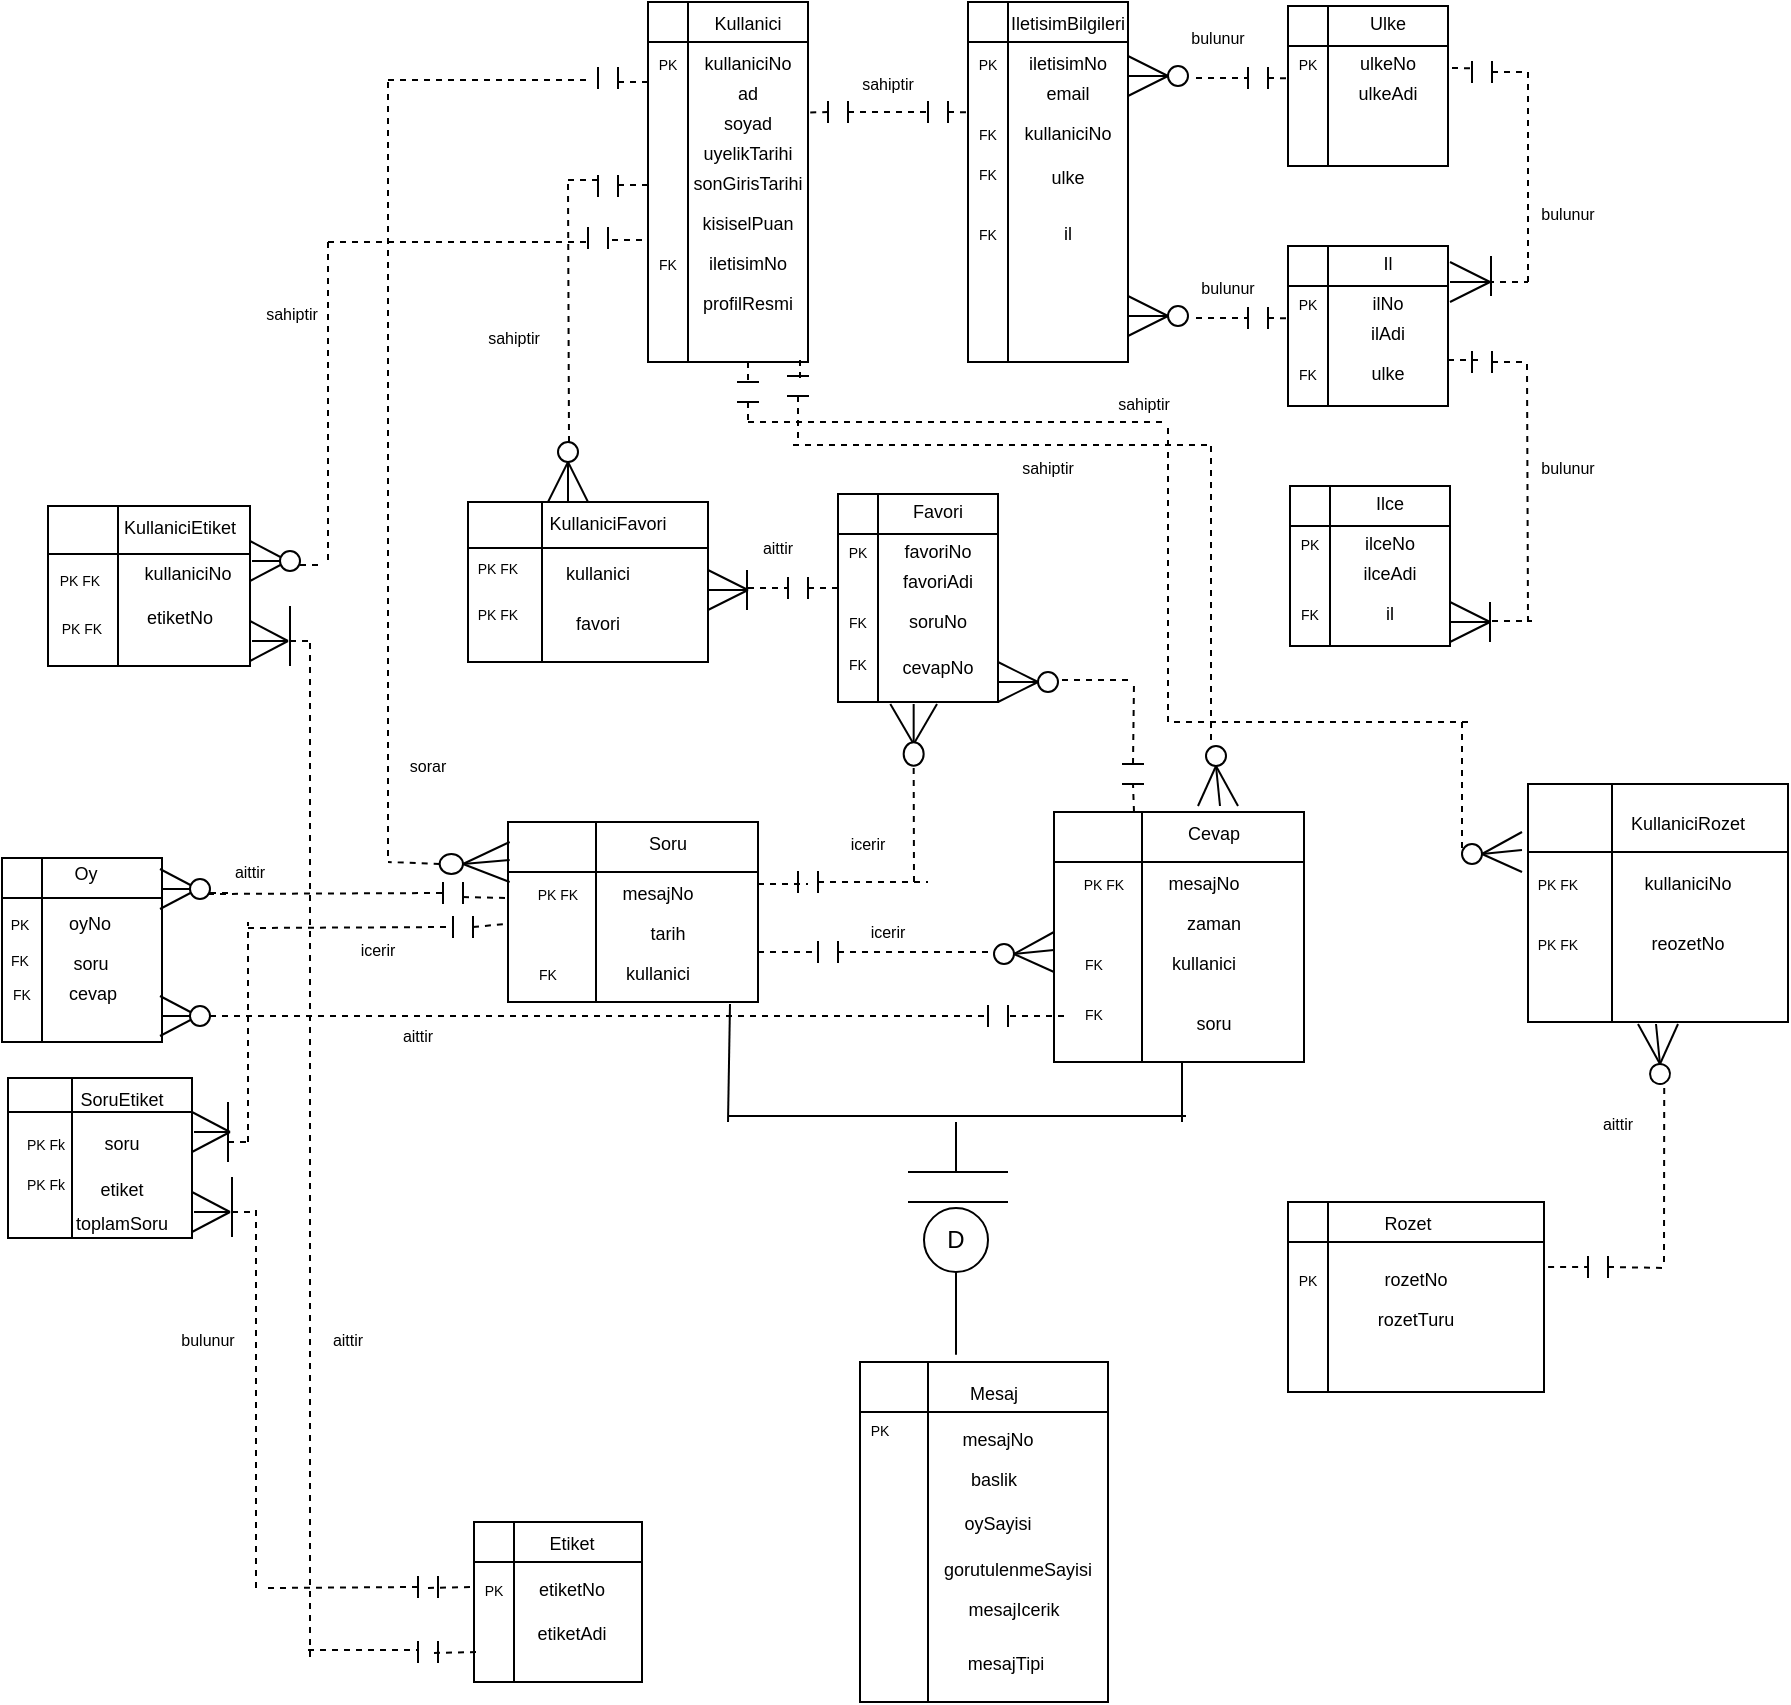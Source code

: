 <mxfile version="12.2.4" type="device" pages="1"><diagram id="i3yTwOcHUblIYSOzL3aH" name="Page-1"><mxGraphModel dx="1704" dy="419" grid="1" gridSize="10" guides="1" tooltips="1" connect="1" arrows="1" fold="1" page="1" pageScale="1" pageWidth="850" pageHeight="1100" math="0" shadow="0"><root><mxCell id="0"/><mxCell id="1" parent="0"/><mxCell id="KKmtQQQv38Zq4mKytaCq-2" value="" style="shape=internalStorage;whiteSpace=wrap;html=1;backgroundOutline=1;" parent="1" vertex="1"><mxGeometry x="140" y="40" width="80" height="180" as="geometry"/></mxCell><mxCell id="KKmtQQQv38Zq4mKytaCq-3" value="&lt;font style=&quot;font-size: 9px&quot;&gt;Kullanici&lt;/font&gt;" style="text;html=1;strokeColor=none;fillColor=none;align=center;verticalAlign=middle;whiteSpace=wrap;rounded=0;" parent="1" vertex="1"><mxGeometry x="170" y="40" width="40" height="20" as="geometry"/></mxCell><mxCell id="KKmtQQQv38Zq4mKytaCq-4" value="&lt;font style=&quot;font-size: 7px&quot;&gt;PK&lt;br&gt;&lt;/font&gt;" style="text;html=1;strokeColor=none;fillColor=none;align=center;verticalAlign=middle;whiteSpace=wrap;rounded=0;" parent="1" vertex="1"><mxGeometry x="140" y="60" width="20" height="20" as="geometry"/></mxCell><mxCell id="KKmtQQQv38Zq4mKytaCq-5" value="&lt;font style=&quot;font-size: 9px&quot;&gt;kullaniciNo&lt;br&gt;&lt;/font&gt;" style="text;html=1;strokeColor=none;fillColor=none;align=center;verticalAlign=middle;whiteSpace=wrap;rounded=0;" parent="1" vertex="1"><mxGeometry x="170" y="60" width="40" height="20" as="geometry"/></mxCell><mxCell id="KKmtQQQv38Zq4mKytaCq-6" value="&lt;font style=&quot;font-size: 9px&quot;&gt;ad&lt;br&gt;&lt;/font&gt;" style="text;html=1;strokeColor=none;fillColor=none;align=center;verticalAlign=middle;whiteSpace=wrap;rounded=0;" parent="1" vertex="1"><mxGeometry x="170" y="75" width="40" height="20" as="geometry"/></mxCell><mxCell id="KKmtQQQv38Zq4mKytaCq-7" value="&lt;font style=&quot;font-size: 9px&quot;&gt;soyad&lt;br&gt;&lt;/font&gt;" style="text;html=1;strokeColor=none;fillColor=none;align=center;verticalAlign=middle;whiteSpace=wrap;rounded=0;" parent="1" vertex="1"><mxGeometry x="170" y="90" width="40" height="20" as="geometry"/></mxCell><mxCell id="KKmtQQQv38Zq4mKytaCq-8" value="&lt;font style=&quot;font-size: 9px&quot;&gt;uyelikTarihi&lt;br&gt;&lt;/font&gt;" style="text;html=1;strokeColor=none;fillColor=none;align=center;verticalAlign=middle;whiteSpace=wrap;rounded=0;" parent="1" vertex="1"><mxGeometry x="170" y="105" width="40" height="20" as="geometry"/></mxCell><mxCell id="KKmtQQQv38Zq4mKytaCq-9" value="&lt;font style=&quot;font-size: 9px&quot;&gt;sonGirisTarihi&lt;br&gt;&lt;/font&gt;" style="text;html=1;strokeColor=none;fillColor=none;align=center;verticalAlign=middle;whiteSpace=wrap;rounded=0;" parent="1" vertex="1"><mxGeometry x="170" y="120" width="40" height="20" as="geometry"/></mxCell><mxCell id="KKmtQQQv38Zq4mKytaCq-10" value="&lt;font style=&quot;font-size: 9px&quot;&gt;kisiselPuan&lt;br&gt;&lt;/font&gt;" style="text;html=1;strokeColor=none;fillColor=none;align=center;verticalAlign=middle;whiteSpace=wrap;rounded=0;" parent="1" vertex="1"><mxGeometry x="170" y="140" width="40" height="20" as="geometry"/></mxCell><mxCell id="KKmtQQQv38Zq4mKytaCq-13" value="" style="shape=internalStorage;whiteSpace=wrap;html=1;backgroundOutline=1;" parent="1" vertex="1"><mxGeometry x="300" y="40" width="80" height="180" as="geometry"/></mxCell><mxCell id="KKmtQQQv38Zq4mKytaCq-14" value="&lt;font style=&quot;font-size: 9px&quot;&gt;IletisimBilgileri&lt;/font&gt;" style="text;html=1;strokeColor=none;fillColor=none;align=center;verticalAlign=middle;whiteSpace=wrap;rounded=0;" parent="1" vertex="1"><mxGeometry x="330" y="40" width="40" height="20" as="geometry"/></mxCell><mxCell id="KKmtQQQv38Zq4mKytaCq-15" value="&lt;font style=&quot;font-size: 7px&quot;&gt;PK&lt;br&gt;&lt;/font&gt;" style="text;html=1;strokeColor=none;fillColor=none;align=center;verticalAlign=middle;whiteSpace=wrap;rounded=0;" parent="1" vertex="1"><mxGeometry x="300" y="60" width="20" height="20" as="geometry"/></mxCell><mxCell id="KKmtQQQv38Zq4mKytaCq-16" value="&lt;font style=&quot;font-size: 9px&quot;&gt;iletisimNo&lt;br&gt;&lt;/font&gt;" style="text;html=1;strokeColor=none;fillColor=none;align=center;verticalAlign=middle;whiteSpace=wrap;rounded=0;" parent="1" vertex="1"><mxGeometry x="330" y="60" width="40" height="20" as="geometry"/></mxCell><mxCell id="KKmtQQQv38Zq4mKytaCq-18" value="&lt;font style=&quot;font-size: 9px&quot;&gt;email&lt;br&gt;&lt;/font&gt;" style="text;html=1;strokeColor=none;fillColor=none;align=center;verticalAlign=middle;whiteSpace=wrap;rounded=0;" parent="1" vertex="1"><mxGeometry x="330" y="75" width="40" height="20" as="geometry"/></mxCell><mxCell id="KKmtQQQv38Zq4mKytaCq-22" value="" style="shape=partialRectangle;whiteSpace=wrap;html=1;top=0;bottom=0;fillColor=none;" parent="1" vertex="1"><mxGeometry x="230" y="90" width="10" height="10" as="geometry"/></mxCell><mxCell id="KKmtQQQv38Zq4mKytaCq-23" value="" style="endArrow=none;dashed=1;html=1;entryX=0;entryY=0.5;entryDx=0;entryDy=0;exitX=1.014;exitY=0.307;exitDx=0;exitDy=0;exitPerimeter=0;" parent="1" source="KKmtQQQv38Zq4mKytaCq-2" target="KKmtQQQv38Zq4mKytaCq-22" edge="1"><mxGeometry width="50" height="50" relative="1" as="geometry"><mxPoint x="140" y="290" as="sourcePoint"/><mxPoint x="190" y="240" as="targetPoint"/></mxGeometry></mxCell><mxCell id="KKmtQQQv38Zq4mKytaCq-24" value="" style="endArrow=none;dashed=1;html=1;entryX=0;entryY=0.5;entryDx=0;entryDy=0;exitX=1;exitY=0.5;exitDx=0;exitDy=0;" parent="1" source="KKmtQQQv38Zq4mKytaCq-22" target="KKmtQQQv38Zq4mKytaCq-25" edge="1"><mxGeometry width="50" height="50" relative="1" as="geometry"><mxPoint x="140" y="290" as="sourcePoint"/><mxPoint x="190" y="240" as="targetPoint"/></mxGeometry></mxCell><mxCell id="KKmtQQQv38Zq4mKytaCq-25" value="" style="shape=partialRectangle;whiteSpace=wrap;html=1;top=0;bottom=0;fillColor=none;" parent="1" vertex="1"><mxGeometry x="280" y="90" width="10" height="10" as="geometry"/></mxCell><mxCell id="KKmtQQQv38Zq4mKytaCq-26" value="" style="endArrow=none;dashed=1;html=1;exitX=1;exitY=0.5;exitDx=0;exitDy=0;entryX=0.022;entryY=0.01;entryDx=0;entryDy=0;entryPerimeter=0;" parent="1" source="KKmtQQQv38Zq4mKytaCq-25" target="KKmtQQQv38Zq4mKytaCq-30" edge="1"><mxGeometry width="50" height="50" relative="1" as="geometry"><mxPoint x="250" y="180" as="sourcePoint"/><mxPoint x="300" y="91" as="targetPoint"/></mxGeometry></mxCell><mxCell id="KKmtQQQv38Zq4mKytaCq-27" value="&lt;font style=&quot;font-size: 8px&quot;&gt;sahiptir&lt;/font&gt;" style="text;html=1;strokeColor=none;fillColor=none;align=center;verticalAlign=middle;whiteSpace=wrap;rounded=0;" parent="1" vertex="1"><mxGeometry x="240" y="70" width="40" height="20" as="geometry"/></mxCell><mxCell id="KKmtQQQv38Zq4mKytaCq-28" value="&lt;font style=&quot;font-size: 7px&quot;&gt;FK&lt;br&gt;&lt;/font&gt;" style="text;html=1;strokeColor=none;fillColor=none;align=center;verticalAlign=middle;whiteSpace=wrap;rounded=0;" parent="1" vertex="1"><mxGeometry x="140" y="160" width="20" height="20" as="geometry"/></mxCell><mxCell id="KKmtQQQv38Zq4mKytaCq-29" value="&lt;font style=&quot;font-size: 9px&quot;&gt;iletisimNo&lt;br&gt;&lt;/font&gt;" style="text;html=1;strokeColor=none;fillColor=none;align=center;verticalAlign=middle;whiteSpace=wrap;rounded=0;" parent="1" vertex="1"><mxGeometry x="170" y="160" width="40" height="20" as="geometry"/></mxCell><mxCell id="KKmtQQQv38Zq4mKytaCq-30" value="&lt;font style=&quot;font-size: 7px&quot;&gt;FK&lt;br&gt;&lt;/font&gt;" style="text;html=1;strokeColor=none;fillColor=none;align=center;verticalAlign=middle;whiteSpace=wrap;rounded=0;" parent="1" vertex="1"><mxGeometry x="300" y="95" width="20" height="20" as="geometry"/></mxCell><mxCell id="KKmtQQQv38Zq4mKytaCq-31" value="&lt;font style=&quot;font-size: 9px&quot;&gt;kullaniciNo&lt;br&gt;&lt;/font&gt;" style="text;html=1;strokeColor=none;fillColor=none;align=center;verticalAlign=middle;whiteSpace=wrap;rounded=0;" parent="1" vertex="1"><mxGeometry x="330" y="95" width="40" height="20" as="geometry"/></mxCell><mxCell id="KKmtQQQv38Zq4mKytaCq-32" value="" style="shape=internalStorage;whiteSpace=wrap;html=1;backgroundOutline=1;" parent="1" vertex="1"><mxGeometry x="460" y="42" width="80" height="80" as="geometry"/></mxCell><mxCell id="KKmtQQQv38Zq4mKytaCq-33" value="&lt;font style=&quot;font-size: 9px&quot;&gt;Ulke&lt;/font&gt;" style="text;html=1;strokeColor=none;fillColor=none;align=center;verticalAlign=middle;whiteSpace=wrap;rounded=0;" parent="1" vertex="1"><mxGeometry x="490" y="40" width="40" height="20" as="geometry"/></mxCell><mxCell id="KKmtQQQv38Zq4mKytaCq-34" value="&lt;font style=&quot;font-size: 7px&quot;&gt;PK&lt;br&gt;&lt;/font&gt;" style="text;html=1;strokeColor=none;fillColor=none;align=center;verticalAlign=middle;whiteSpace=wrap;rounded=0;" parent="1" vertex="1"><mxGeometry x="460" y="60" width="20" height="20" as="geometry"/></mxCell><mxCell id="KKmtQQQv38Zq4mKytaCq-35" value="&lt;font style=&quot;font-size: 9px&quot;&gt;ulkeNo&lt;br&gt;&lt;/font&gt;" style="text;html=1;strokeColor=none;fillColor=none;align=center;verticalAlign=middle;whiteSpace=wrap;rounded=0;" parent="1" vertex="1"><mxGeometry x="490" y="60" width="40" height="20" as="geometry"/></mxCell><mxCell id="KKmtQQQv38Zq4mKytaCq-36" value="&lt;font style=&quot;font-size: 9px&quot;&gt;ulkeAdi&lt;br&gt;&lt;/font&gt;" style="text;html=1;strokeColor=none;fillColor=none;align=center;verticalAlign=middle;whiteSpace=wrap;rounded=0;" parent="1" vertex="1"><mxGeometry x="490" y="75" width="40" height="20" as="geometry"/></mxCell><mxCell id="KKmtQQQv38Zq4mKytaCq-40" value="" style="shape=partialRectangle;whiteSpace=wrap;html=1;top=0;bottom=0;fillColor=none;" parent="1" vertex="1"><mxGeometry x="440" y="73" width="10" height="10" as="geometry"/></mxCell><mxCell id="KKmtQQQv38Zq4mKytaCq-51" value="" style="group" parent="1" vertex="1" connectable="0"><mxGeometry x="380" y="67" width="20" height="20" as="geometry"/></mxCell><mxCell id="KKmtQQQv38Zq4mKytaCq-52" value="" style="endArrow=none;html=1;" parent="KKmtQQQv38Zq4mKytaCq-51" edge="1"><mxGeometry width="50" height="50" relative="1" as="geometry"><mxPoint as="sourcePoint"/><mxPoint x="20" y="10" as="targetPoint"/></mxGeometry></mxCell><mxCell id="KKmtQQQv38Zq4mKytaCq-53" value="" style="endArrow=none;html=1;" parent="KKmtQQQv38Zq4mKytaCq-51" edge="1"><mxGeometry width="50" height="50" relative="1" as="geometry"><mxPoint y="10" as="sourcePoint"/><mxPoint x="20" y="10" as="targetPoint"/></mxGeometry></mxCell><mxCell id="KKmtQQQv38Zq4mKytaCq-54" value="" style="endArrow=none;html=1;" parent="KKmtQQQv38Zq4mKytaCq-51" edge="1"><mxGeometry width="50" height="50" relative="1" as="geometry"><mxPoint y="20" as="sourcePoint"/><mxPoint x="20" y="10" as="targetPoint"/></mxGeometry></mxCell><mxCell id="KKmtQQQv38Zq4mKytaCq-55" value="" style="endArrow=none;dashed=1;html=1;" parent="1" edge="1"><mxGeometry width="50" height="50" relative="1" as="geometry"><mxPoint x="414" y="78" as="sourcePoint"/><mxPoint x="440" y="78" as="targetPoint"/></mxGeometry></mxCell><mxCell id="KKmtQQQv38Zq4mKytaCq-69" value="" style="ellipse;whiteSpace=wrap;html=1;" parent="1" vertex="1"><mxGeometry x="400" y="72" width="10" height="10" as="geometry"/></mxCell><mxCell id="KKmtQQQv38Zq4mKytaCq-71" value="" style="endArrow=none;dashed=1;html=1;entryX=-0.012;entryY=0.452;entryDx=0;entryDy=0;entryPerimeter=0;" parent="1" target="KKmtQQQv38Zq4mKytaCq-32" edge="1"><mxGeometry width="50" height="50" relative="1" as="geometry"><mxPoint x="450" y="78" as="sourcePoint"/><mxPoint x="450" y="88" as="targetPoint"/></mxGeometry></mxCell><mxCell id="KKmtQQQv38Zq4mKytaCq-73" value="&lt;font style=&quot;font-size: 7px&quot;&gt;FK&lt;br&gt;&lt;/font&gt;" style="text;html=1;strokeColor=none;fillColor=none;align=center;verticalAlign=middle;whiteSpace=wrap;rounded=0;" parent="1" vertex="1"><mxGeometry x="300" y="115" width="20" height="20" as="geometry"/></mxCell><mxCell id="KKmtQQQv38Zq4mKytaCq-74" value="&lt;font style=&quot;font-size: 9px&quot;&gt;ulke&lt;br&gt;&lt;/font&gt;" style="text;html=1;strokeColor=none;fillColor=none;align=center;verticalAlign=middle;whiteSpace=wrap;rounded=0;" parent="1" vertex="1"><mxGeometry x="330" y="117" width="40" height="20" as="geometry"/></mxCell><mxCell id="UmZ6tLwciTSP4-drbQ7I-1" value="" style="shape=internalStorage;whiteSpace=wrap;html=1;backgroundOutline=1;" parent="1" vertex="1"><mxGeometry x="460" y="162" width="80" height="80" as="geometry"/></mxCell><mxCell id="UmZ6tLwciTSP4-drbQ7I-2" value="&lt;font style=&quot;font-size: 9px&quot;&gt;Il&lt;br&gt;&lt;/font&gt;" style="text;html=1;strokeColor=none;fillColor=none;align=center;verticalAlign=middle;whiteSpace=wrap;rounded=0;" parent="1" vertex="1"><mxGeometry x="490" y="160" width="40" height="20" as="geometry"/></mxCell><mxCell id="UmZ6tLwciTSP4-drbQ7I-3" value="&lt;font style=&quot;font-size: 7px&quot;&gt;PK&lt;br&gt;&lt;/font&gt;" style="text;html=1;strokeColor=none;fillColor=none;align=center;verticalAlign=middle;whiteSpace=wrap;rounded=0;" parent="1" vertex="1"><mxGeometry x="460" y="180" width="20" height="20" as="geometry"/></mxCell><mxCell id="UmZ6tLwciTSP4-drbQ7I-4" value="&lt;font style=&quot;font-size: 9px&quot;&gt;ilNo&lt;br&gt;&lt;/font&gt;" style="text;html=1;strokeColor=none;fillColor=none;align=center;verticalAlign=middle;whiteSpace=wrap;rounded=0;" parent="1" vertex="1"><mxGeometry x="490" y="180" width="40" height="20" as="geometry"/></mxCell><mxCell id="UmZ6tLwciTSP4-drbQ7I-5" value="&lt;font style=&quot;font-size: 9px&quot;&gt;ilAdi&lt;br&gt;&lt;/font&gt;" style="text;html=1;strokeColor=none;fillColor=none;align=center;verticalAlign=middle;whiteSpace=wrap;rounded=0;" parent="1" vertex="1"><mxGeometry x="490" y="195" width="40" height="20" as="geometry"/></mxCell><mxCell id="UmZ6tLwciTSP4-drbQ7I-6" value="" style="shape=partialRectangle;whiteSpace=wrap;html=1;top=0;bottom=0;fillColor=none;" parent="1" vertex="1"><mxGeometry x="440" y="193" width="10" height="10" as="geometry"/></mxCell><mxCell id="UmZ6tLwciTSP4-drbQ7I-7" value="" style="group" parent="1" vertex="1" connectable="0"><mxGeometry x="380" y="187" width="20" height="20" as="geometry"/></mxCell><mxCell id="UmZ6tLwciTSP4-drbQ7I-8" value="" style="endArrow=none;html=1;" parent="UmZ6tLwciTSP4-drbQ7I-7" edge="1"><mxGeometry width="50" height="50" relative="1" as="geometry"><mxPoint as="sourcePoint"/><mxPoint x="20" y="10" as="targetPoint"/></mxGeometry></mxCell><mxCell id="UmZ6tLwciTSP4-drbQ7I-9" value="" style="endArrow=none;html=1;" parent="UmZ6tLwciTSP4-drbQ7I-7" edge="1"><mxGeometry width="50" height="50" relative="1" as="geometry"><mxPoint y="10" as="sourcePoint"/><mxPoint x="20" y="10" as="targetPoint"/></mxGeometry></mxCell><mxCell id="UmZ6tLwciTSP4-drbQ7I-10" value="" style="endArrow=none;html=1;" parent="UmZ6tLwciTSP4-drbQ7I-7" edge="1"><mxGeometry width="50" height="50" relative="1" as="geometry"><mxPoint y="20" as="sourcePoint"/><mxPoint x="20" y="10" as="targetPoint"/></mxGeometry></mxCell><mxCell id="UmZ6tLwciTSP4-drbQ7I-11" value="" style="endArrow=none;dashed=1;html=1;" parent="1" edge="1"><mxGeometry width="50" height="50" relative="1" as="geometry"><mxPoint x="414" y="198" as="sourcePoint"/><mxPoint x="440" y="198" as="targetPoint"/></mxGeometry></mxCell><mxCell id="UmZ6tLwciTSP4-drbQ7I-12" value="" style="ellipse;whiteSpace=wrap;html=1;" parent="1" vertex="1"><mxGeometry x="400" y="192" width="10" height="10" as="geometry"/></mxCell><mxCell id="UmZ6tLwciTSP4-drbQ7I-13" value="" style="endArrow=none;dashed=1;html=1;entryX=-0.012;entryY=0.452;entryDx=0;entryDy=0;entryPerimeter=0;" parent="1" target="UmZ6tLwciTSP4-drbQ7I-1" edge="1"><mxGeometry width="50" height="50" relative="1" as="geometry"><mxPoint x="450" y="198" as="sourcePoint"/><mxPoint x="450" y="208" as="targetPoint"/></mxGeometry></mxCell><mxCell id="UmZ6tLwciTSP4-drbQ7I-14" value="" style="group" parent="1" vertex="1" connectable="0"><mxGeometry x="541" y="170" width="20" height="20" as="geometry"/></mxCell><mxCell id="UmZ6tLwciTSP4-drbQ7I-15" value="" style="endArrow=none;html=1;" parent="UmZ6tLwciTSP4-drbQ7I-14" edge="1"><mxGeometry width="50" height="50" relative="1" as="geometry"><mxPoint as="sourcePoint"/><mxPoint x="20" y="10" as="targetPoint"/></mxGeometry></mxCell><mxCell id="UmZ6tLwciTSP4-drbQ7I-16" value="" style="endArrow=none;html=1;" parent="UmZ6tLwciTSP4-drbQ7I-14" edge="1"><mxGeometry width="50" height="50" relative="1" as="geometry"><mxPoint y="10" as="sourcePoint"/><mxPoint x="20" y="10" as="targetPoint"/></mxGeometry></mxCell><mxCell id="UmZ6tLwciTSP4-drbQ7I-17" value="" style="endArrow=none;html=1;" parent="UmZ6tLwciTSP4-drbQ7I-14" edge="1"><mxGeometry width="50" height="50" relative="1" as="geometry"><mxPoint y="20" as="sourcePoint"/><mxPoint x="20" y="10" as="targetPoint"/></mxGeometry></mxCell><mxCell id="UmZ6tLwciTSP4-drbQ7I-19" value="" style="shape=partialRectangle;whiteSpace=wrap;html=1;top=0;bottom=0;fillColor=none;" parent="1" vertex="1"><mxGeometry x="552" y="70" width="10" height="10" as="geometry"/></mxCell><mxCell id="UmZ6tLwciTSP4-drbQ7I-20" value="" style="endArrow=none;dashed=1;html=1;entryX=-0.012;entryY=0.452;entryDx=0;entryDy=0;entryPerimeter=0;" parent="1" edge="1"><mxGeometry width="50" height="50" relative="1" as="geometry"><mxPoint x="542" y="73" as="sourcePoint"/><mxPoint x="551.04" y="73.16" as="targetPoint"/></mxGeometry></mxCell><mxCell id="UmZ6tLwciTSP4-drbQ7I-21" value="" style="endArrow=none;dashed=1;html=1;" parent="1" edge="1"><mxGeometry width="50" height="50" relative="1" as="geometry"><mxPoint x="580" y="180" as="sourcePoint"/><mxPoint x="580" y="75" as="targetPoint"/></mxGeometry></mxCell><mxCell id="UmZ6tLwciTSP4-drbQ7I-22" value="" style="endArrow=none;html=1;" parent="1" edge="1"><mxGeometry width="50" height="50" relative="1" as="geometry"><mxPoint x="561.5" y="187" as="sourcePoint"/><mxPoint x="561.5" y="167" as="targetPoint"/></mxGeometry></mxCell><mxCell id="UmZ6tLwciTSP4-drbQ7I-25" value="" style="endArrow=none;dashed=1;html=1;" parent="1" edge="1"><mxGeometry width="50" height="50" relative="1" as="geometry"><mxPoint x="560" y="180" as="sourcePoint"/><mxPoint x="580" y="180" as="targetPoint"/></mxGeometry></mxCell><mxCell id="UmZ6tLwciTSP4-drbQ7I-26" value="" style="endArrow=none;dashed=1;html=1;exitX=1;exitY=1;exitDx=0;exitDy=0;" parent="1" edge="1"><mxGeometry width="50" height="50" relative="1" as="geometry"><mxPoint x="562" y="75" as="sourcePoint"/><mxPoint x="580" y="75" as="targetPoint"/></mxGeometry></mxCell><mxCell id="UmZ6tLwciTSP4-drbQ7I-27" value="&lt;span style=&quot;font-size: 8px&quot;&gt;bulunur&lt;/span&gt;" style="text;html=1;strokeColor=none;fillColor=none;align=center;verticalAlign=middle;whiteSpace=wrap;rounded=0;" parent="1" vertex="1"><mxGeometry x="405" y="47" width="40" height="20" as="geometry"/></mxCell><mxCell id="UmZ6tLwciTSP4-drbQ7I-28" value="&lt;font style=&quot;font-size: 8px&quot;&gt;bulunur&lt;/font&gt;" style="text;html=1;strokeColor=none;fillColor=none;align=center;verticalAlign=middle;whiteSpace=wrap;rounded=0;" parent="1" vertex="1"><mxGeometry x="410" y="172" width="40" height="20" as="geometry"/></mxCell><mxCell id="UmZ6tLwciTSP4-drbQ7I-29" value="&lt;font style=&quot;font-size: 8px&quot;&gt;bulunur&lt;/font&gt;" style="text;html=1;strokeColor=none;fillColor=none;align=center;verticalAlign=middle;whiteSpace=wrap;rounded=0;" parent="1" vertex="1"><mxGeometry x="580" y="135" width="40" height="20" as="geometry"/></mxCell><mxCell id="UmZ6tLwciTSP4-drbQ7I-30" value="&lt;font style=&quot;font-size: 9px&quot;&gt;ulke&lt;br&gt;&lt;/font&gt;" style="text;html=1;strokeColor=none;fillColor=none;align=center;verticalAlign=middle;whiteSpace=wrap;rounded=0;" parent="1" vertex="1"><mxGeometry x="490" y="215" width="40" height="20" as="geometry"/></mxCell><mxCell id="UmZ6tLwciTSP4-drbQ7I-31" value="&lt;font style=&quot;font-size: 7px&quot;&gt;FK&lt;br&gt;&lt;/font&gt;" style="text;html=1;strokeColor=none;fillColor=none;align=center;verticalAlign=middle;whiteSpace=wrap;rounded=0;" parent="1" vertex="1"><mxGeometry x="460" y="215" width="20" height="20" as="geometry"/></mxCell><mxCell id="UmZ6tLwciTSP4-drbQ7I-34" value="" style="shape=internalStorage;whiteSpace=wrap;html=1;backgroundOutline=1;" parent="1" vertex="1"><mxGeometry x="461" y="282" width="80" height="80" as="geometry"/></mxCell><mxCell id="UmZ6tLwciTSP4-drbQ7I-35" value="&lt;font style=&quot;font-size: 9px&quot;&gt;Ilce&lt;br&gt;&lt;/font&gt;" style="text;html=1;strokeColor=none;fillColor=none;align=center;verticalAlign=middle;whiteSpace=wrap;rounded=0;" parent="1" vertex="1"><mxGeometry x="491" y="280" width="40" height="20" as="geometry"/></mxCell><mxCell id="UmZ6tLwciTSP4-drbQ7I-36" value="&lt;font style=&quot;font-size: 9px&quot;&gt;ilceNo&lt;br&gt;&lt;/font&gt;" style="text;html=1;strokeColor=none;fillColor=none;align=center;verticalAlign=middle;whiteSpace=wrap;rounded=0;" parent="1" vertex="1"><mxGeometry x="491" y="300" width="40" height="20" as="geometry"/></mxCell><mxCell id="UmZ6tLwciTSP4-drbQ7I-37" value="&lt;font style=&quot;font-size: 9px&quot;&gt;ilceAdi&lt;br&gt;&lt;/font&gt;" style="text;html=1;strokeColor=none;fillColor=none;align=center;verticalAlign=middle;whiteSpace=wrap;rounded=0;" parent="1" vertex="1"><mxGeometry x="491" y="315" width="40" height="20" as="geometry"/></mxCell><mxCell id="UmZ6tLwciTSP4-drbQ7I-38" value="" style="group" parent="1" vertex="1" connectable="0"><mxGeometry x="541" y="340" width="20" height="20" as="geometry"/></mxCell><mxCell id="UmZ6tLwciTSP4-drbQ7I-39" value="" style="endArrow=none;html=1;" parent="UmZ6tLwciTSP4-drbQ7I-38" edge="1"><mxGeometry width="50" height="50" relative="1" as="geometry"><mxPoint as="sourcePoint"/><mxPoint x="20" y="10" as="targetPoint"/></mxGeometry></mxCell><mxCell id="UmZ6tLwciTSP4-drbQ7I-40" value="" style="endArrow=none;html=1;" parent="UmZ6tLwciTSP4-drbQ7I-38" edge="1"><mxGeometry width="50" height="50" relative="1" as="geometry"><mxPoint y="10" as="sourcePoint"/><mxPoint x="20" y="10" as="targetPoint"/></mxGeometry></mxCell><mxCell id="UmZ6tLwciTSP4-drbQ7I-41" value="" style="endArrow=none;html=1;" parent="UmZ6tLwciTSP4-drbQ7I-38" edge="1"><mxGeometry width="50" height="50" relative="1" as="geometry"><mxPoint y="20" as="sourcePoint"/><mxPoint x="20" y="10" as="targetPoint"/></mxGeometry></mxCell><mxCell id="UmZ6tLwciTSP4-drbQ7I-42" value="" style="endArrow=none;html=1;" parent="1" edge="1"><mxGeometry width="50" height="50" relative="1" as="geometry"><mxPoint x="561" y="360" as="sourcePoint"/><mxPoint x="561" y="340" as="targetPoint"/></mxGeometry></mxCell><mxCell id="UmZ6tLwciTSP4-drbQ7I-43" value="&lt;font style=&quot;font-size: 9px&quot;&gt;il&lt;br&gt;&lt;/font&gt;" style="text;html=1;strokeColor=none;fillColor=none;align=center;verticalAlign=middle;whiteSpace=wrap;rounded=0;" parent="1" vertex="1"><mxGeometry x="491" y="335" width="40" height="20" as="geometry"/></mxCell><mxCell id="UmZ6tLwciTSP4-drbQ7I-45" value="&lt;font style=&quot;font-size: 7px&quot;&gt;PK&lt;br&gt;&lt;/font&gt;" style="text;html=1;strokeColor=none;fillColor=none;align=center;verticalAlign=middle;whiteSpace=wrap;rounded=0;" parent="1" vertex="1"><mxGeometry x="461" y="300" width="20" height="20" as="geometry"/></mxCell><mxCell id="UmZ6tLwciTSP4-drbQ7I-46" value="&lt;font style=&quot;font-size: 7px&quot;&gt;FK&lt;br&gt;&lt;/font&gt;" style="text;html=1;strokeColor=none;fillColor=none;align=center;verticalAlign=middle;whiteSpace=wrap;rounded=0;" parent="1" vertex="1"><mxGeometry x="461" y="335" width="20" height="20" as="geometry"/></mxCell><mxCell id="UmZ6tLwciTSP4-drbQ7I-47" value="" style="endArrow=none;dashed=1;html=1;" parent="1" edge="1"><mxGeometry width="50" height="50" relative="1" as="geometry"><mxPoint x="580" y="350" as="sourcePoint"/><mxPoint x="579.5" y="220" as="targetPoint"/></mxGeometry></mxCell><mxCell id="UmZ6tLwciTSP4-drbQ7I-48" value="" style="endArrow=none;dashed=1;html=1;" parent="1" edge="1"><mxGeometry width="50" height="50" relative="1" as="geometry"><mxPoint x="562" y="349.5" as="sourcePoint"/><mxPoint x="582" y="349.5" as="targetPoint"/></mxGeometry></mxCell><mxCell id="UmZ6tLwciTSP4-drbQ7I-49" value="" style="endArrow=none;dashed=1;html=1;exitX=1;exitY=1;exitDx=0;exitDy=0;" parent="1" edge="1"><mxGeometry width="50" height="50" relative="1" as="geometry"><mxPoint x="562" y="220" as="sourcePoint"/><mxPoint x="580" y="220" as="targetPoint"/></mxGeometry></mxCell><mxCell id="UmZ6tLwciTSP4-drbQ7I-53" value="" style="shape=partialRectangle;whiteSpace=wrap;html=1;top=0;bottom=0;fillColor=none;" parent="1" vertex="1"><mxGeometry x="552" y="215" width="10" height="10" as="geometry"/></mxCell><mxCell id="UmZ6tLwciTSP4-drbQ7I-54" value="" style="endArrow=none;dashed=1;html=1;exitX=1;exitY=1;exitDx=0;exitDy=0;" parent="1" edge="1"><mxGeometry width="50" height="50" relative="1" as="geometry"><mxPoint x="540" y="219" as="sourcePoint"/><mxPoint x="558" y="219" as="targetPoint"/></mxGeometry></mxCell><mxCell id="UmZ6tLwciTSP4-drbQ7I-55" value="&lt;font style=&quot;font-size: 8px&quot;&gt;bulunur&lt;/font&gt;" style="text;html=1;strokeColor=none;fillColor=none;align=center;verticalAlign=middle;whiteSpace=wrap;rounded=0;" parent="1" vertex="1"><mxGeometry x="580" y="262" width="40" height="20" as="geometry"/></mxCell><mxCell id="UmZ6tLwciTSP4-drbQ7I-56" value="" style="shape=internalStorage;whiteSpace=wrap;html=1;backgroundOutline=1;dx=37;dy=23;" parent="1" vertex="1"><mxGeometry x="50" y="290" width="120" height="80" as="geometry"/></mxCell><mxCell id="UmZ6tLwciTSP4-drbQ7I-57" value="" style="endArrow=none;dashed=1;html=1;" parent="1" edge="1"><mxGeometry width="50" height="50" relative="1" as="geometry"><mxPoint x="100.5" y="260" as="sourcePoint"/><mxPoint x="100" y="130" as="targetPoint"/></mxGeometry></mxCell><mxCell id="UmZ6tLwciTSP4-drbQ7I-58" value="&lt;font style=&quot;font-size: 9px&quot;&gt;KullaniciFavori&lt;br&gt;&lt;/font&gt;" style="text;html=1;strokeColor=none;fillColor=none;align=center;verticalAlign=middle;whiteSpace=wrap;rounded=0;" parent="1" vertex="1"><mxGeometry x="100" y="290" width="40" height="20" as="geometry"/></mxCell><mxCell id="UmZ6tLwciTSP4-drbQ7I-59" value="" style="group;rotation=-90;" parent="1" vertex="1" connectable="0"><mxGeometry x="90" y="270" width="20" height="20" as="geometry"/></mxCell><mxCell id="UmZ6tLwciTSP4-drbQ7I-60" value="" style="endArrow=none;html=1;" parent="UmZ6tLwciTSP4-drbQ7I-59" edge="1"><mxGeometry width="50" height="50" relative="1" as="geometry"><mxPoint y="20" as="sourcePoint"/><mxPoint x="10" as="targetPoint"/></mxGeometry></mxCell><mxCell id="UmZ6tLwciTSP4-drbQ7I-61" value="" style="endArrow=none;html=1;" parent="UmZ6tLwciTSP4-drbQ7I-59" edge="1"><mxGeometry width="50" height="50" relative="1" as="geometry"><mxPoint x="10" y="20" as="sourcePoint"/><mxPoint x="10" as="targetPoint"/></mxGeometry></mxCell><mxCell id="UmZ6tLwciTSP4-drbQ7I-62" value="" style="endArrow=none;html=1;" parent="UmZ6tLwciTSP4-drbQ7I-59" edge="1"><mxGeometry width="50" height="50" relative="1" as="geometry"><mxPoint x="20" y="20" as="sourcePoint"/><mxPoint x="10" as="targetPoint"/></mxGeometry></mxCell><mxCell id="UmZ6tLwciTSP4-drbQ7I-69" value="" style="ellipse;whiteSpace=wrap;html=1;" parent="1" vertex="1"><mxGeometry x="95" y="260" width="10" height="10" as="geometry"/></mxCell><mxCell id="UmZ6tLwciTSP4-drbQ7I-72" value="" style="shape=partialRectangle;whiteSpace=wrap;html=1;top=0;bottom=0;fillColor=none;" parent="1" vertex="1"><mxGeometry x="115" y="127" width="10" height="10" as="geometry"/></mxCell><mxCell id="UmZ6tLwciTSP4-drbQ7I-78" value="" style="endArrow=none;dashed=1;html=1;" parent="1" edge="1"><mxGeometry width="50" height="50" relative="1" as="geometry"><mxPoint x="100" y="129" as="sourcePoint"/><mxPoint x="115" y="129" as="targetPoint"/></mxGeometry></mxCell><mxCell id="UmZ6tLwciTSP4-drbQ7I-79" value="" style="endArrow=none;dashed=1;html=1;" parent="1" edge="1"><mxGeometry width="50" height="50" relative="1" as="geometry"><mxPoint x="125" y="131.5" as="sourcePoint"/><mxPoint x="140" y="131.5" as="targetPoint"/></mxGeometry></mxCell><mxCell id="UmZ6tLwciTSP4-drbQ7I-80" value="&lt;font style=&quot;font-size: 7px&quot;&gt;PK FK&lt;br&gt;&lt;/font&gt;" style="text;html=1;strokeColor=none;fillColor=none;align=center;verticalAlign=middle;whiteSpace=wrap;rounded=0;" parent="1" vertex="1"><mxGeometry x="50" y="312" width="30" height="20" as="geometry"/></mxCell><mxCell id="UmZ6tLwciTSP4-drbQ7I-81" value="&lt;font style=&quot;font-size: 7px&quot;&gt;PK FK&lt;br&gt;&lt;/font&gt;" style="text;html=1;strokeColor=none;fillColor=none;align=center;verticalAlign=middle;whiteSpace=wrap;rounded=0;" parent="1" vertex="1"><mxGeometry x="50" y="335" width="30" height="20" as="geometry"/></mxCell><mxCell id="UmZ6tLwciTSP4-drbQ7I-82" value="&lt;font style=&quot;font-size: 9px&quot;&gt;kullanici&lt;br&gt;&lt;/font&gt;" style="text;html=1;strokeColor=none;fillColor=none;align=center;verticalAlign=middle;whiteSpace=wrap;rounded=0;" parent="1" vertex="1"><mxGeometry x="95" y="315" width="40" height="20" as="geometry"/></mxCell><mxCell id="UmZ6tLwciTSP4-drbQ7I-83" value="&lt;font style=&quot;font-size: 9px&quot;&gt;favori&lt;br&gt;&lt;/font&gt;" style="text;html=1;strokeColor=none;fillColor=none;align=center;verticalAlign=middle;whiteSpace=wrap;rounded=0;" parent="1" vertex="1"><mxGeometry x="95" y="340" width="40" height="20" as="geometry"/></mxCell><mxCell id="UmZ6tLwciTSP4-drbQ7I-84" value="" style="shape=internalStorage;whiteSpace=wrap;html=1;backgroundOutline=1;" parent="1" vertex="1"><mxGeometry x="235" y="286" width="80" height="104" as="geometry"/></mxCell><mxCell id="UmZ6tLwciTSP4-drbQ7I-85" value="&lt;font style=&quot;font-size: 9px&quot;&gt;Favori&lt;br&gt;&lt;/font&gt;" style="text;html=1;strokeColor=none;fillColor=none;align=center;verticalAlign=middle;whiteSpace=wrap;rounded=0;" parent="1" vertex="1"><mxGeometry x="265" y="284" width="40" height="20" as="geometry"/></mxCell><mxCell id="UmZ6tLwciTSP4-drbQ7I-86" value="&lt;font style=&quot;font-size: 9px&quot;&gt;favoriNo&lt;br&gt;&lt;/font&gt;" style="text;html=1;strokeColor=none;fillColor=none;align=center;verticalAlign=middle;whiteSpace=wrap;rounded=0;" parent="1" vertex="1"><mxGeometry x="265" y="304" width="40" height="20" as="geometry"/></mxCell><mxCell id="UmZ6tLwciTSP4-drbQ7I-87" value="&lt;font style=&quot;font-size: 9px&quot;&gt;favoriAdi&lt;br&gt;&lt;/font&gt;" style="text;html=1;strokeColor=none;fillColor=none;align=center;verticalAlign=middle;whiteSpace=wrap;rounded=0;" parent="1" vertex="1"><mxGeometry x="265" y="319" width="40" height="20" as="geometry"/></mxCell><mxCell id="UmZ6tLwciTSP4-drbQ7I-88" value="&lt;font style=&quot;font-size: 9px&quot;&gt;soruNo&lt;br&gt;&lt;/font&gt;" style="text;html=1;strokeColor=none;fillColor=none;align=center;verticalAlign=middle;whiteSpace=wrap;rounded=0;" parent="1" vertex="1"><mxGeometry x="265" y="339" width="40" height="20" as="geometry"/></mxCell><mxCell id="UmZ6tLwciTSP4-drbQ7I-89" value="&lt;font style=&quot;font-size: 7px&quot;&gt;PK&lt;br&gt;&lt;/font&gt;" style="text;html=1;strokeColor=none;fillColor=none;align=center;verticalAlign=middle;whiteSpace=wrap;rounded=0;" parent="1" vertex="1"><mxGeometry x="235" y="304" width="20" height="20" as="geometry"/></mxCell><mxCell id="UmZ6tLwciTSP4-drbQ7I-90" value="&lt;font style=&quot;font-size: 7px&quot;&gt;FK&lt;br&gt;&lt;/font&gt;" style="text;html=1;strokeColor=none;fillColor=none;align=center;verticalAlign=middle;whiteSpace=wrap;rounded=0;" parent="1" vertex="1"><mxGeometry x="235" y="339" width="20" height="20" as="geometry"/></mxCell><mxCell id="UmZ6tLwciTSP4-drbQ7I-93" value="&lt;font style=&quot;font-size: 7px&quot;&gt;FK&lt;br&gt;&lt;/font&gt;" style="text;html=1;strokeColor=none;fillColor=none;align=center;verticalAlign=middle;whiteSpace=wrap;rounded=0;" parent="1" vertex="1"><mxGeometry x="235" y="360" width="20" height="20" as="geometry"/></mxCell><mxCell id="UmZ6tLwciTSP4-drbQ7I-94" value="&lt;font style=&quot;font-size: 9px&quot;&gt;cevapNo&lt;br&gt;&lt;/font&gt;" style="text;html=1;strokeColor=none;fillColor=none;align=center;verticalAlign=middle;whiteSpace=wrap;rounded=0;" parent="1" vertex="1"><mxGeometry x="265" y="362" width="40" height="20" as="geometry"/></mxCell><mxCell id="UmZ6tLwciTSP4-drbQ7I-100" value="" style="group" parent="1" vertex="1" connectable="0"><mxGeometry x="170" y="324" width="20" height="20" as="geometry"/></mxCell><mxCell id="UmZ6tLwciTSP4-drbQ7I-95" value="" style="group" parent="UmZ6tLwciTSP4-drbQ7I-100" vertex="1" connectable="0"><mxGeometry width="20" height="20" as="geometry"/></mxCell><mxCell id="UmZ6tLwciTSP4-drbQ7I-96" value="" style="endArrow=none;html=1;" parent="UmZ6tLwciTSP4-drbQ7I-95" edge="1"><mxGeometry width="50" height="50" relative="1" as="geometry"><mxPoint as="sourcePoint"/><mxPoint x="20" y="10" as="targetPoint"/></mxGeometry></mxCell><mxCell id="UmZ6tLwciTSP4-drbQ7I-97" value="" style="endArrow=none;html=1;" parent="UmZ6tLwciTSP4-drbQ7I-95" edge="1"><mxGeometry width="50" height="50" relative="1" as="geometry"><mxPoint y="10" as="sourcePoint"/><mxPoint x="20" y="10" as="targetPoint"/></mxGeometry></mxCell><mxCell id="UmZ6tLwciTSP4-drbQ7I-98" value="" style="endArrow=none;html=1;" parent="UmZ6tLwciTSP4-drbQ7I-95" edge="1"><mxGeometry width="50" height="50" relative="1" as="geometry"><mxPoint y="20" as="sourcePoint"/><mxPoint x="20" y="10" as="targetPoint"/></mxGeometry></mxCell><mxCell id="UmZ6tLwciTSP4-drbQ7I-99" value="" style="endArrow=none;html=1;" parent="UmZ6tLwciTSP4-drbQ7I-95" edge="1"><mxGeometry width="50" height="50" relative="1" as="geometry"><mxPoint x="19.5" y="20" as="sourcePoint"/><mxPoint x="19.5" as="targetPoint"/></mxGeometry></mxCell><mxCell id="UmZ6tLwciTSP4-drbQ7I-107" value="" style="endArrow=none;dashed=1;html=1;entryX=0;entryY=0.5;entryDx=0;entryDy=0;" parent="1" target="UmZ6tLwciTSP4-drbQ7I-108" edge="1"><mxGeometry width="50" height="50" relative="1" as="geometry"><mxPoint x="190" y="333" as="sourcePoint"/><mxPoint x="160" y="440" as="targetPoint"/></mxGeometry></mxCell><mxCell id="UmZ6tLwciTSP4-drbQ7I-108" value="" style="shape=partialRectangle;whiteSpace=wrap;html=1;top=0;bottom=0;fillColor=none;" parent="1" vertex="1"><mxGeometry x="210" y="328" width="10" height="10" as="geometry"/></mxCell><mxCell id="UmZ6tLwciTSP4-drbQ7I-110" value="" style="endArrow=none;dashed=1;html=1;entryX=0;entryY=0.452;entryDx=0;entryDy=0;exitX=1;exitY=0.5;exitDx=0;exitDy=0;entryPerimeter=0;" parent="1" source="UmZ6tLwciTSP4-drbQ7I-108" target="UmZ6tLwciTSP4-drbQ7I-84" edge="1"><mxGeometry width="50" height="50" relative="1" as="geometry"><mxPoint x="200" y="343" as="sourcePoint"/><mxPoint x="220" y="343" as="targetPoint"/></mxGeometry></mxCell><mxCell id="UmZ6tLwciTSP4-drbQ7I-111" value="&lt;font style=&quot;font-size: 8px&quot;&gt;aittir&lt;/font&gt;" style="text;html=1;strokeColor=none;fillColor=none;align=center;verticalAlign=middle;whiteSpace=wrap;rounded=0;" parent="1" vertex="1"><mxGeometry x="185" y="302" width="40" height="20" as="geometry"/></mxCell><mxCell id="UmZ6tLwciTSP4-drbQ7I-112" value="&lt;font style=&quot;font-size: 8px&quot;&gt;sahiptir&lt;/font&gt;" style="text;html=1;strokeColor=none;fillColor=none;align=center;verticalAlign=middle;whiteSpace=wrap;rounded=0;" parent="1" vertex="1"><mxGeometry x="53" y="197" width="40" height="20" as="geometry"/></mxCell><mxCell id="UmZ6tLwciTSP4-drbQ7I-121" value="" style="group;rotation=90;" parent="1" vertex="1" connectable="0"><mxGeometry x="253" y="398" width="45.5" height="23" as="geometry"/></mxCell><mxCell id="UmZ6tLwciTSP4-drbQ7I-122" value="" style="group;rotation=90;" parent="UmZ6tLwciTSP4-drbQ7I-121" vertex="1" connectable="0"><mxGeometry x="8.167" y="-7" width="23.333" height="20" as="geometry"/></mxCell><mxCell id="UmZ6tLwciTSP4-drbQ7I-123" value="" style="endArrow=none;html=1;" parent="UmZ6tLwciTSP4-drbQ7I-122" edge="1"><mxGeometry width="50" height="50" relative="1" as="geometry"><mxPoint x="23.333" as="sourcePoint"/><mxPoint x="11.667" y="20" as="targetPoint"/></mxGeometry></mxCell><mxCell id="UmZ6tLwciTSP4-drbQ7I-124" value="" style="endArrow=none;html=1;" parent="UmZ6tLwciTSP4-drbQ7I-122" edge="1"><mxGeometry width="50" height="50" relative="1" as="geometry"><mxPoint x="11.667" as="sourcePoint"/><mxPoint x="11.667" y="20" as="targetPoint"/></mxGeometry></mxCell><mxCell id="UmZ6tLwciTSP4-drbQ7I-125" value="" style="endArrow=none;html=1;" parent="UmZ6tLwciTSP4-drbQ7I-122" edge="1"><mxGeometry width="50" height="50" relative="1" as="geometry"><mxPoint as="sourcePoint"/><mxPoint x="11.667" y="20" as="targetPoint"/></mxGeometry></mxCell><mxCell id="UmZ6tLwciTSP4-drbQ7I-126" value="" style="ellipse;whiteSpace=wrap;html=1;rotation=90;" parent="UmZ6tLwciTSP4-drbQ7I-121" vertex="1"><mxGeometry x="14" y="13" width="11.667" height="10" as="geometry"/></mxCell><mxCell id="UmZ6tLwciTSP4-drbQ7I-127" value="" style="shape=internalStorage;whiteSpace=wrap;html=1;backgroundOutline=1;dx=44;dy=25;" parent="1" vertex="1"><mxGeometry x="70" y="450" width="125" height="90" as="geometry"/></mxCell><mxCell id="UmZ6tLwciTSP4-drbQ7I-130" value="&lt;font style=&quot;font-size: 9px&quot;&gt;Soru&lt;br&gt;&lt;/font&gt;" style="text;html=1;strokeColor=none;fillColor=none;align=center;verticalAlign=middle;whiteSpace=wrap;rounded=0;" parent="1" vertex="1"><mxGeometry x="130" y="450" width="40" height="20" as="geometry"/></mxCell><mxCell id="UmZ6tLwciTSP4-drbQ7I-131" value="&lt;font style=&quot;font-size: 7px&quot;&gt;PK FK&lt;br&gt;&lt;/font&gt;" style="text;html=1;strokeColor=none;fillColor=none;align=center;verticalAlign=middle;whiteSpace=wrap;rounded=0;" parent="1" vertex="1"><mxGeometry x="80" y="475" width="30" height="20" as="geometry"/></mxCell><mxCell id="UmZ6tLwciTSP4-drbQ7I-132" value="&lt;font style=&quot;font-size: 9px&quot;&gt;mesajNo&lt;br&gt;&lt;/font&gt;" style="text;html=1;strokeColor=none;fillColor=none;align=center;verticalAlign=middle;whiteSpace=wrap;rounded=0;" parent="1" vertex="1"><mxGeometry x="125" y="475" width="40" height="20" as="geometry"/></mxCell><mxCell id="UmZ6tLwciTSP4-drbQ7I-133" value="&lt;font style=&quot;font-size: 9px&quot;&gt;tarih&lt;br&gt;&lt;/font&gt;" style="text;html=1;strokeColor=none;fillColor=none;align=center;verticalAlign=middle;whiteSpace=wrap;rounded=0;" parent="1" vertex="1"><mxGeometry x="130" y="495" width="40" height="20" as="geometry"/></mxCell><mxCell id="UmZ6tLwciTSP4-drbQ7I-134" value="&lt;font style=&quot;font-size: 7px&quot;&gt;FK&lt;br&gt;&lt;/font&gt;" style="text;html=1;strokeColor=none;fillColor=none;align=center;verticalAlign=middle;whiteSpace=wrap;rounded=0;" parent="1" vertex="1"><mxGeometry x="80" y="515" width="20" height="20" as="geometry"/></mxCell><mxCell id="UmZ6tLwciTSP4-drbQ7I-136" value="&lt;font style=&quot;font-size: 9px&quot;&gt;kullanici&lt;br&gt;&lt;/font&gt;" style="text;html=1;strokeColor=none;fillColor=none;align=center;verticalAlign=middle;whiteSpace=wrap;rounded=0;" parent="1" vertex="1"><mxGeometry x="125" y="515" width="40" height="20" as="geometry"/></mxCell><mxCell id="UmZ6tLwciTSP4-drbQ7I-137" value="" style="shape=internalStorage;whiteSpace=wrap;html=1;backgroundOutline=1;dx=44;dy=25;" parent="1" vertex="1"><mxGeometry x="343" y="445" width="125" height="125" as="geometry"/></mxCell><mxCell id="UmZ6tLwciTSP4-drbQ7I-138" value="&lt;font style=&quot;font-size: 9px&quot;&gt;Cevap&lt;br&gt;&lt;/font&gt;" style="text;html=1;strokeColor=none;fillColor=none;align=center;verticalAlign=middle;whiteSpace=wrap;rounded=0;" parent="1" vertex="1"><mxGeometry x="402.5" y="445" width="40" height="20" as="geometry"/></mxCell><mxCell id="UmZ6tLwciTSP4-drbQ7I-139" value="&lt;font style=&quot;font-size: 7px&quot;&gt;PK FK&lt;br&gt;&lt;/font&gt;" style="text;html=1;strokeColor=none;fillColor=none;align=center;verticalAlign=middle;whiteSpace=wrap;rounded=0;" parent="1" vertex="1"><mxGeometry x="352.5" y="470" width="30" height="20" as="geometry"/></mxCell><mxCell id="UmZ6tLwciTSP4-drbQ7I-140" value="&lt;font style=&quot;font-size: 9px&quot;&gt;mesajNo&lt;br&gt;&lt;/font&gt;" style="text;html=1;strokeColor=none;fillColor=none;align=center;verticalAlign=middle;whiteSpace=wrap;rounded=0;" parent="1" vertex="1"><mxGeometry x="397.5" y="470" width="40" height="20" as="geometry"/></mxCell><mxCell id="UmZ6tLwciTSP4-drbQ7I-141" value="&lt;font style=&quot;font-size: 9px&quot;&gt;zaman&lt;br&gt;&lt;/font&gt;" style="text;html=1;strokeColor=none;fillColor=none;align=center;verticalAlign=middle;whiteSpace=wrap;rounded=0;" parent="1" vertex="1"><mxGeometry x="402.5" y="490" width="40" height="20" as="geometry"/></mxCell><mxCell id="UmZ6tLwciTSP4-drbQ7I-142" value="&lt;font style=&quot;font-size: 7px&quot;&gt;FK&lt;br&gt;&lt;/font&gt;" style="text;html=1;strokeColor=none;fillColor=none;align=center;verticalAlign=middle;whiteSpace=wrap;rounded=0;" parent="1" vertex="1"><mxGeometry x="352.5" y="510" width="20" height="20" as="geometry"/></mxCell><mxCell id="UmZ6tLwciTSP4-drbQ7I-143" value="&lt;font style=&quot;font-size: 9px&quot;&gt;kullanici&lt;br&gt;&lt;/font&gt;" style="text;html=1;strokeColor=none;fillColor=none;align=center;verticalAlign=middle;whiteSpace=wrap;rounded=0;" parent="1" vertex="1"><mxGeometry x="397.5" y="510" width="40" height="20" as="geometry"/></mxCell><mxCell id="UmZ6tLwciTSP4-drbQ7I-144" value="" style="endArrow=none;dashed=1;html=1;entryX=1;entryY=0.5;entryDx=0;entryDy=0;" parent="1" target="UmZ6tLwciTSP4-drbQ7I-126" edge="1"><mxGeometry width="50" height="50" relative="1" as="geometry"><mxPoint x="273" y="480" as="sourcePoint"/><mxPoint x="274.5" y="435" as="targetPoint"/></mxGeometry></mxCell><mxCell id="UmZ6tLwciTSP4-drbQ7I-145" value="" style="shape=partialRectangle;whiteSpace=wrap;html=1;top=0;bottom=0;fillColor=none;" parent="1" vertex="1"><mxGeometry x="215" y="475" width="10" height="10" as="geometry"/></mxCell><mxCell id="UmZ6tLwciTSP4-drbQ7I-149" value="" style="endArrow=none;dashed=1;html=1;exitX=1;exitY=0.5;exitDx=0;exitDy=0;" parent="1" source="UmZ6tLwciTSP4-drbQ7I-145" edge="1"><mxGeometry width="50" height="50" relative="1" as="geometry"><mxPoint x="210" y="570" as="sourcePoint"/><mxPoint x="280" y="480" as="targetPoint"/></mxGeometry></mxCell><mxCell id="UmZ6tLwciTSP4-drbQ7I-150" value="" style="endArrow=none;dashed=1;html=1;exitX=1;exitY=0.344;exitDx=0;exitDy=0;exitPerimeter=0;" parent="1" source="UmZ6tLwciTSP4-drbQ7I-127" edge="1"><mxGeometry width="50" height="50" relative="1" as="geometry"><mxPoint x="235" y="490" as="sourcePoint"/><mxPoint x="220" y="481" as="targetPoint"/></mxGeometry></mxCell><mxCell id="UmZ6tLwciTSP4-drbQ7I-151" value="" style="group" parent="1" vertex="1" connectable="0"><mxGeometry x="315" y="370" width="30" height="20" as="geometry"/></mxCell><mxCell id="UmZ6tLwciTSP4-drbQ7I-152" value="" style="group" parent="UmZ6tLwciTSP4-drbQ7I-151" vertex="1" connectable="0"><mxGeometry width="20" height="20" as="geometry"/></mxCell><mxCell id="UmZ6tLwciTSP4-drbQ7I-153" value="" style="endArrow=none;html=1;" parent="UmZ6tLwciTSP4-drbQ7I-152" edge="1"><mxGeometry width="50" height="50" relative="1" as="geometry"><mxPoint as="sourcePoint"/><mxPoint x="20" y="10" as="targetPoint"/></mxGeometry></mxCell><mxCell id="UmZ6tLwciTSP4-drbQ7I-154" value="" style="endArrow=none;html=1;" parent="UmZ6tLwciTSP4-drbQ7I-152" edge="1"><mxGeometry width="50" height="50" relative="1" as="geometry"><mxPoint y="10" as="sourcePoint"/><mxPoint x="20" y="10" as="targetPoint"/></mxGeometry></mxCell><mxCell id="UmZ6tLwciTSP4-drbQ7I-155" value="" style="endArrow=none;html=1;" parent="UmZ6tLwciTSP4-drbQ7I-152" edge="1"><mxGeometry width="50" height="50" relative="1" as="geometry"><mxPoint y="20" as="sourcePoint"/><mxPoint x="20" y="10" as="targetPoint"/></mxGeometry></mxCell><mxCell id="UmZ6tLwciTSP4-drbQ7I-156" value="" style="ellipse;whiteSpace=wrap;html=1;" parent="UmZ6tLwciTSP4-drbQ7I-151" vertex="1"><mxGeometry x="20" y="5" width="10" height="10" as="geometry"/></mxCell><mxCell id="UmZ6tLwciTSP4-drbQ7I-157" value="" style="endArrow=none;dashed=1;html=1;" parent="1" edge="1"><mxGeometry width="50" height="50" relative="1" as="geometry"><mxPoint x="380" y="379" as="sourcePoint"/><mxPoint x="345" y="379" as="targetPoint"/></mxGeometry></mxCell><mxCell id="UmZ6tLwciTSP4-drbQ7I-158" value="&lt;font style=&quot;font-size: 7px&quot;&gt;FK&lt;br&gt;&lt;/font&gt;" style="text;html=1;strokeColor=none;fillColor=none;align=center;verticalAlign=middle;whiteSpace=wrap;rounded=0;" parent="1" vertex="1"><mxGeometry x="352.5" y="535" width="20" height="20" as="geometry"/></mxCell><mxCell id="UmZ6tLwciTSP4-drbQ7I-159" value="&lt;font style=&quot;font-size: 9px&quot;&gt;soru&lt;br&gt;&lt;/font&gt;" style="text;html=1;strokeColor=none;fillColor=none;align=center;verticalAlign=middle;whiteSpace=wrap;rounded=0;" parent="1" vertex="1"><mxGeometry x="402.5" y="540" width="40" height="20" as="geometry"/></mxCell><mxCell id="UmZ6tLwciTSP4-drbQ7I-160" value="" style="shape=partialRectangle;whiteSpace=wrap;html=1;top=0;bottom=0;fillColor=none;rotation=-90;" parent="1" vertex="1"><mxGeometry x="377.5" y="421" width="10" height="10" as="geometry"/></mxCell><mxCell id="UmZ6tLwciTSP4-drbQ7I-161" value="" style="endArrow=none;dashed=1;html=1;exitX=1;exitY=0.5;exitDx=0;exitDy=0;" parent="1" source="UmZ6tLwciTSP4-drbQ7I-160" edge="1"><mxGeometry width="50" height="50" relative="1" as="geometry"><mxPoint x="385" y="389" as="sourcePoint"/><mxPoint x="383" y="380" as="targetPoint"/></mxGeometry></mxCell><mxCell id="UmZ6tLwciTSP4-drbQ7I-162" value="" style="endArrow=none;dashed=1;html=1;entryX=0;entryY=0.5;entryDx=0;entryDy=0;" parent="1" target="UmZ6tLwciTSP4-drbQ7I-160" edge="1"><mxGeometry width="50" height="50" relative="1" as="geometry"><mxPoint x="383" y="445" as="sourcePoint"/><mxPoint x="393" y="390" as="targetPoint"/></mxGeometry></mxCell><mxCell id="UmZ6tLwciTSP4-drbQ7I-163" value="" style="group;rotation=180;" parent="1" vertex="1" connectable="0"><mxGeometry x="313" y="505" width="30" height="20" as="geometry"/></mxCell><mxCell id="UmZ6tLwciTSP4-drbQ7I-164" value="" style="group;rotation=180;" parent="UmZ6tLwciTSP4-drbQ7I-163" vertex="1" connectable="0"><mxGeometry x="10" width="20" height="20" as="geometry"/></mxCell><mxCell id="UmZ6tLwciTSP4-drbQ7I-165" value="" style="endArrow=none;html=1;" parent="UmZ6tLwciTSP4-drbQ7I-164" edge="1"><mxGeometry width="50" height="50" relative="1" as="geometry"><mxPoint x="20" y="20" as="sourcePoint"/><mxPoint y="11" as="targetPoint"/></mxGeometry></mxCell><mxCell id="UmZ6tLwciTSP4-drbQ7I-166" value="" style="endArrow=none;html=1;" parent="UmZ6tLwciTSP4-drbQ7I-164" edge="1"><mxGeometry width="50" height="50" relative="1" as="geometry"><mxPoint x="20" y="9" as="sourcePoint"/><mxPoint y="11" as="targetPoint"/></mxGeometry></mxCell><mxCell id="UmZ6tLwciTSP4-drbQ7I-167" value="" style="endArrow=none;html=1;" parent="UmZ6tLwciTSP4-drbQ7I-164" edge="1"><mxGeometry width="50" height="50" relative="1" as="geometry"><mxPoint x="20" as="sourcePoint"/><mxPoint y="11" as="targetPoint"/></mxGeometry></mxCell><mxCell id="UmZ6tLwciTSP4-drbQ7I-168" value="" style="ellipse;whiteSpace=wrap;html=1;rotation=180;" parent="UmZ6tLwciTSP4-drbQ7I-163" vertex="1"><mxGeometry y="6" width="10" height="10" as="geometry"/></mxCell><mxCell id="UmZ6tLwciTSP4-drbQ7I-169" value="" style="shape=partialRectangle;whiteSpace=wrap;html=1;top=0;bottom=0;fillColor=none;" parent="1" vertex="1"><mxGeometry x="225" y="510" width="10" height="10" as="geometry"/></mxCell><mxCell id="UmZ6tLwciTSP4-drbQ7I-170" value="" style="endArrow=none;dashed=1;html=1;exitX=1;exitY=0.344;exitDx=0;exitDy=0;exitPerimeter=0;entryX=0;entryY=0.5;entryDx=0;entryDy=0;" parent="1" target="UmZ6tLwciTSP4-drbQ7I-169" edge="1"><mxGeometry width="50" height="50" relative="1" as="geometry"><mxPoint x="195" y="514.96" as="sourcePoint"/><mxPoint x="220" y="515" as="targetPoint"/></mxGeometry></mxCell><mxCell id="UmZ6tLwciTSP4-drbQ7I-171" value="" style="endArrow=none;dashed=1;html=1;exitX=1;exitY=0.5;exitDx=0;exitDy=0;" parent="1" source="UmZ6tLwciTSP4-drbQ7I-169" edge="1"><mxGeometry width="50" height="50" relative="1" as="geometry"><mxPoint x="235" y="490" as="sourcePoint"/><mxPoint x="310" y="515" as="targetPoint"/></mxGeometry></mxCell><mxCell id="UmZ6tLwciTSP4-drbQ7I-172" value="" style="shape=internalStorage;whiteSpace=wrap;html=1;backgroundOutline=1;dx=42;dy=34;" parent="1" vertex="1"><mxGeometry x="580" y="431" width="130" height="119" as="geometry"/></mxCell><mxCell id="UmZ6tLwciTSP4-drbQ7I-173" value="&lt;font style=&quot;font-size: 9px&quot;&gt;KullaniciRozet&lt;br&gt;&lt;/font&gt;" style="text;html=1;strokeColor=none;fillColor=none;align=center;verticalAlign=middle;whiteSpace=wrap;rounded=0;" parent="1" vertex="1"><mxGeometry x="640" y="440" width="40" height="20" as="geometry"/></mxCell><mxCell id="UmZ6tLwciTSP4-drbQ7I-174" value="&lt;font style=&quot;font-size: 9px&quot;&gt;kullaniciNo&lt;br&gt;&lt;/font&gt;" style="text;html=1;strokeColor=none;fillColor=none;align=center;verticalAlign=middle;whiteSpace=wrap;rounded=0;" parent="1" vertex="1"><mxGeometry x="640" y="470" width="40" height="20" as="geometry"/></mxCell><mxCell id="UmZ6tLwciTSP4-drbQ7I-175" value="&lt;font style=&quot;font-size: 7px&quot;&gt;PK FK&lt;br&gt;&lt;/font&gt;" style="text;html=1;strokeColor=none;fillColor=none;align=center;verticalAlign=middle;whiteSpace=wrap;rounded=0;" parent="1" vertex="1"><mxGeometry x="580" y="470" width="30" height="20" as="geometry"/></mxCell><mxCell id="UmZ6tLwciTSP4-drbQ7I-176" value="&lt;font style=&quot;font-size: 9px&quot;&gt;reozetNo&lt;br&gt;&lt;/font&gt;" style="text;html=1;strokeColor=none;fillColor=none;align=center;verticalAlign=middle;whiteSpace=wrap;rounded=0;" parent="1" vertex="1"><mxGeometry x="640" y="500" width="40" height="20" as="geometry"/></mxCell><mxCell id="UmZ6tLwciTSP4-drbQ7I-177" value="&lt;font style=&quot;font-size: 7px&quot;&gt;PK FK&lt;br&gt;&lt;/font&gt;" style="text;html=1;strokeColor=none;fillColor=none;align=center;verticalAlign=middle;whiteSpace=wrap;rounded=0;" parent="1" vertex="1"><mxGeometry x="580" y="500" width="30" height="20" as="geometry"/></mxCell><mxCell id="UmZ6tLwciTSP4-drbQ7I-179" value="" style="group;rotation=180;" parent="1" vertex="1" connectable="0"><mxGeometry x="547" y="455" width="30" height="20" as="geometry"/></mxCell><mxCell id="UmZ6tLwciTSP4-drbQ7I-180" value="" style="group;rotation=180;" parent="UmZ6tLwciTSP4-drbQ7I-179" vertex="1" connectable="0"><mxGeometry x="10" width="20" height="20" as="geometry"/></mxCell><mxCell id="UmZ6tLwciTSP4-drbQ7I-181" value="" style="endArrow=none;html=1;" parent="UmZ6tLwciTSP4-drbQ7I-180" edge="1"><mxGeometry width="50" height="50" relative="1" as="geometry"><mxPoint x="20" y="20" as="sourcePoint"/><mxPoint y="11" as="targetPoint"/></mxGeometry></mxCell><mxCell id="UmZ6tLwciTSP4-drbQ7I-182" value="" style="endArrow=none;html=1;" parent="UmZ6tLwciTSP4-drbQ7I-180" edge="1"><mxGeometry width="50" height="50" relative="1" as="geometry"><mxPoint x="20" y="9" as="sourcePoint"/><mxPoint y="11" as="targetPoint"/></mxGeometry></mxCell><mxCell id="UmZ6tLwciTSP4-drbQ7I-183" value="" style="endArrow=none;html=1;" parent="UmZ6tLwciTSP4-drbQ7I-180" edge="1"><mxGeometry width="50" height="50" relative="1" as="geometry"><mxPoint x="20" as="sourcePoint"/><mxPoint y="11" as="targetPoint"/></mxGeometry></mxCell><mxCell id="UmZ6tLwciTSP4-drbQ7I-184" value="" style="ellipse;whiteSpace=wrap;html=1;rotation=180;" parent="UmZ6tLwciTSP4-drbQ7I-179" vertex="1"><mxGeometry y="6" width="10" height="10" as="geometry"/></mxCell><mxCell id="UmZ6tLwciTSP4-drbQ7I-185" value="" style="endArrow=none;dashed=1;html=1;entryX=1;entryY=0.5;entryDx=0;entryDy=0;" parent="1" target="UmZ6tLwciTSP4-drbQ7I-184" edge="1"><mxGeometry width="50" height="50" relative="1" as="geometry"><mxPoint x="547" y="400" as="sourcePoint"/><mxPoint x="110" y="140" as="targetPoint"/></mxGeometry></mxCell><mxCell id="UmZ6tLwciTSP4-drbQ7I-186" value="" style="endArrow=none;dashed=1;html=1;" parent="1" edge="1"><mxGeometry width="50" height="50" relative="1" as="geometry"><mxPoint x="550" y="400" as="sourcePoint"/><mxPoint x="400" y="400" as="targetPoint"/></mxGeometry></mxCell><mxCell id="UmZ6tLwciTSP4-drbQ7I-187" value="" style="endArrow=none;dashed=1;html=1;" parent="1" edge="1"><mxGeometry width="50" height="50" relative="1" as="geometry"><mxPoint x="400" y="400" as="sourcePoint"/><mxPoint x="400" y="250" as="targetPoint"/></mxGeometry></mxCell><mxCell id="UmZ6tLwciTSP4-drbQ7I-188" value="" style="endArrow=none;dashed=1;html=1;" parent="1" edge="1"><mxGeometry width="50" height="50" relative="1" as="geometry"><mxPoint x="190" y="250" as="sourcePoint"/><mxPoint x="400" y="250" as="targetPoint"/></mxGeometry></mxCell><mxCell id="UmZ6tLwciTSP4-drbQ7I-189" value="" style="shape=partialRectangle;whiteSpace=wrap;html=1;top=0;bottom=0;fillColor=none;rotation=-90;" parent="1" vertex="1"><mxGeometry x="185" y="230" width="10" height="10" as="geometry"/></mxCell><mxCell id="UmZ6tLwciTSP4-drbQ7I-190" value="" style="endArrow=none;dashed=1;html=1;exitX=0;exitY=0.5;exitDx=0;exitDy=0;" parent="1" source="UmZ6tLwciTSP4-drbQ7I-189" edge="1"><mxGeometry width="50" height="50" relative="1" as="geometry"><mxPoint x="200" y="260" as="sourcePoint"/><mxPoint x="190" y="250" as="targetPoint"/></mxGeometry></mxCell><mxCell id="UmZ6tLwciTSP4-drbQ7I-191" value="" style="endArrow=none;dashed=1;html=1;exitX=0;exitY=0.5;exitDx=0;exitDy=0;" parent="1" edge="1"><mxGeometry width="50" height="50" relative="1" as="geometry"><mxPoint x="190" y="220" as="sourcePoint"/><mxPoint x="190" y="230" as="targetPoint"/></mxGeometry></mxCell><mxCell id="UmZ6tLwciTSP4-drbQ7I-192" value="" style="group;rotation=180;" parent="1" vertex="1" connectable="0"><mxGeometry x="30" y="460" width="35" height="20" as="geometry"/></mxCell><mxCell id="UmZ6tLwciTSP4-drbQ7I-193" value="" style="group;rotation=180;" parent="UmZ6tLwciTSP4-drbQ7I-192" vertex="1" connectable="0"><mxGeometry x="17.5" width="23.333" height="20" as="geometry"/></mxCell><mxCell id="UmZ6tLwciTSP4-drbQ7I-194" value="" style="endArrow=none;html=1;" parent="UmZ6tLwciTSP4-drbQ7I-193" edge="1"><mxGeometry width="50" height="50" relative="1" as="geometry"><mxPoint x="23.333" y="20" as="sourcePoint"/><mxPoint y="11" as="targetPoint"/></mxGeometry></mxCell><mxCell id="UmZ6tLwciTSP4-drbQ7I-195" value="" style="endArrow=none;html=1;" parent="UmZ6tLwciTSP4-drbQ7I-193" edge="1"><mxGeometry width="50" height="50" relative="1" as="geometry"><mxPoint x="23.333" y="9" as="sourcePoint"/><mxPoint y="11" as="targetPoint"/></mxGeometry></mxCell><mxCell id="UmZ6tLwciTSP4-drbQ7I-196" value="" style="endArrow=none;html=1;" parent="UmZ6tLwciTSP4-drbQ7I-193" edge="1"><mxGeometry width="50" height="50" relative="1" as="geometry"><mxPoint x="23.333" as="sourcePoint"/><mxPoint y="11" as="targetPoint"/></mxGeometry></mxCell><mxCell id="UmZ6tLwciTSP4-drbQ7I-197" value="" style="ellipse;whiteSpace=wrap;html=1;rotation=180;" parent="UmZ6tLwciTSP4-drbQ7I-192" vertex="1"><mxGeometry x="5.833" y="6" width="11.667" height="10" as="geometry"/></mxCell><mxCell id="UmZ6tLwciTSP4-drbQ7I-198" value="" style="endArrow=none;dashed=1;html=1;exitX=1;exitY=0.5;exitDx=0;exitDy=0;" parent="1" source="UmZ6tLwciTSP4-drbQ7I-197" edge="1"><mxGeometry width="50" height="50" relative="1" as="geometry"><mxPoint x="30" y="470" as="sourcePoint"/><mxPoint x="10" y="470" as="targetPoint"/></mxGeometry></mxCell><mxCell id="UmZ6tLwciTSP4-drbQ7I-199" value="" style="endArrow=none;dashed=1;html=1;" parent="1" edge="1"><mxGeometry width="50" height="50" relative="1" as="geometry"><mxPoint x="10" y="80" as="sourcePoint"/><mxPoint x="10" y="470" as="targetPoint"/></mxGeometry></mxCell><mxCell id="UmZ6tLwciTSP4-drbQ7I-202" value="" style="endArrow=none;dashed=1;html=1;" parent="1" edge="1"><mxGeometry width="50" height="50" relative="1" as="geometry"><mxPoint x="125" y="80" as="sourcePoint"/><mxPoint x="140" y="80" as="targetPoint"/></mxGeometry></mxCell><mxCell id="UmZ6tLwciTSP4-drbQ7I-203" value="" style="shape=partialRectangle;whiteSpace=wrap;html=1;top=0;bottom=0;fillColor=none;" parent="1" vertex="1"><mxGeometry x="115" y="73" width="10" height="10" as="geometry"/></mxCell><mxCell id="UmZ6tLwciTSP4-drbQ7I-204" value="" style="endArrow=none;dashed=1;html=1;" parent="1" edge="1"><mxGeometry width="50" height="50" relative="1" as="geometry"><mxPoint x="10" y="79" as="sourcePoint"/><mxPoint x="110" y="79" as="targetPoint"/></mxGeometry></mxCell><mxCell id="UmZ6tLwciTSP4-drbQ7I-207" value="" style="shape=internalStorage;whiteSpace=wrap;html=1;backgroundOutline=1;" parent="1" vertex="1"><mxGeometry x="460" y="640" width="128" height="95" as="geometry"/></mxCell><mxCell id="UmZ6tLwciTSP4-drbQ7I-208" value="&lt;font style=&quot;font-size: 9px&quot;&gt;Rozet&lt;br&gt;&lt;/font&gt;" style="text;html=1;strokeColor=none;fillColor=none;align=center;verticalAlign=middle;whiteSpace=wrap;rounded=0;" parent="1" vertex="1"><mxGeometry x="500" y="640" width="40" height="20" as="geometry"/></mxCell><mxCell id="UmZ6tLwciTSP4-drbQ7I-209" value="&lt;font style=&quot;font-size: 7px&quot;&gt;PK&lt;br&gt;&lt;/font&gt;" style="text;html=1;strokeColor=none;fillColor=none;align=center;verticalAlign=middle;whiteSpace=wrap;rounded=0;" parent="1" vertex="1"><mxGeometry x="460" y="667.5" width="20" height="20" as="geometry"/></mxCell><mxCell id="UmZ6tLwciTSP4-drbQ7I-210" value="&lt;font style=&quot;font-size: 9px&quot;&gt;rozetNo&lt;br&gt;&lt;/font&gt;" style="text;html=1;strokeColor=none;fillColor=none;align=center;verticalAlign=middle;whiteSpace=wrap;rounded=0;" parent="1" vertex="1"><mxGeometry x="504" y="667.5" width="40" height="20" as="geometry"/></mxCell><mxCell id="UmZ6tLwciTSP4-drbQ7I-212" value="&lt;font style=&quot;font-size: 9px&quot;&gt;rozetTuru&lt;br&gt;&lt;/font&gt;" style="text;html=1;strokeColor=none;fillColor=none;align=center;verticalAlign=middle;whiteSpace=wrap;rounded=0;" parent="1" vertex="1"><mxGeometry x="504" y="687.5" width="40" height="20" as="geometry"/></mxCell><mxCell id="UmZ6tLwciTSP4-drbQ7I-213" value="" style="group;rotation=90;" parent="1" vertex="1" connectable="0"><mxGeometry x="630" y="556" width="30" height="20" as="geometry"/></mxCell><mxCell id="UmZ6tLwciTSP4-drbQ7I-214" value="" style="group;rotation=90;" parent="UmZ6tLwciTSP4-drbQ7I-213" vertex="1" connectable="0"><mxGeometry x="5" y="-5" width="20" height="20" as="geometry"/></mxCell><mxCell id="UmZ6tLwciTSP4-drbQ7I-215" value="" style="endArrow=none;html=1;" parent="UmZ6tLwciTSP4-drbQ7I-214" edge="1"><mxGeometry width="50" height="50" relative="1" as="geometry"><mxPoint x="20" as="sourcePoint"/><mxPoint x="11" y="20" as="targetPoint"/></mxGeometry></mxCell><mxCell id="UmZ6tLwciTSP4-drbQ7I-216" value="" style="endArrow=none;html=1;" parent="UmZ6tLwciTSP4-drbQ7I-214" edge="1"><mxGeometry width="50" height="50" relative="1" as="geometry"><mxPoint x="9" as="sourcePoint"/><mxPoint x="11" y="20" as="targetPoint"/></mxGeometry></mxCell><mxCell id="UmZ6tLwciTSP4-drbQ7I-217" value="" style="endArrow=none;html=1;" parent="UmZ6tLwciTSP4-drbQ7I-214" edge="1"><mxGeometry width="50" height="50" relative="1" as="geometry"><mxPoint as="sourcePoint"/><mxPoint x="11" y="20" as="targetPoint"/></mxGeometry></mxCell><mxCell id="UmZ6tLwciTSP4-drbQ7I-218" value="" style="ellipse;whiteSpace=wrap;html=1;rotation=110;" parent="UmZ6tLwciTSP4-drbQ7I-213" vertex="1"><mxGeometry x="11" y="15" width="10" height="10" as="geometry"/></mxCell><mxCell id="UmZ6tLwciTSP4-drbQ7I-219" value="" style="endArrow=none;dashed=1;html=1;entryX=1;entryY=0;entryDx=0;entryDy=0;" parent="1" target="UmZ6tLwciTSP4-drbQ7I-218" edge="1"><mxGeometry width="50" height="50" relative="1" as="geometry"><mxPoint x="648" y="670" as="sourcePoint"/><mxPoint x="557" y="476" as="targetPoint"/></mxGeometry></mxCell><mxCell id="UmZ6tLwciTSP4-drbQ7I-220" value="" style="shape=partialRectangle;whiteSpace=wrap;html=1;top=0;bottom=0;fillColor=none;" parent="1" vertex="1"><mxGeometry x="610" y="667.5" width="10" height="10" as="geometry"/></mxCell><mxCell id="UmZ6tLwciTSP4-drbQ7I-221" value="" style="endArrow=none;dashed=1;html=1;exitX=1;exitY=0.5;exitDx=0;exitDy=0;" parent="1" source="UmZ6tLwciTSP4-drbQ7I-220" edge="1"><mxGeometry width="50" height="50" relative="1" as="geometry"><mxPoint x="658" y="680" as="sourcePoint"/><mxPoint x="650" y="673" as="targetPoint"/></mxGeometry></mxCell><mxCell id="UmZ6tLwciTSP4-drbQ7I-222" value="" style="endArrow=none;dashed=1;html=1;exitX=1.016;exitY=0.342;exitDx=0;exitDy=0;entryX=0;entryY=0.5;entryDx=0;entryDy=0;exitPerimeter=0;" parent="1" source="UmZ6tLwciTSP4-drbQ7I-207" target="UmZ6tLwciTSP4-drbQ7I-220" edge="1"><mxGeometry width="50" height="50" relative="1" as="geometry"><mxPoint x="630" y="682.5" as="sourcePoint"/><mxPoint x="660" y="683" as="targetPoint"/></mxGeometry></mxCell><mxCell id="UmZ6tLwciTSP4-drbQ7I-223" value="" style="shape=internalStorage;whiteSpace=wrap;html=1;backgroundOutline=1;" parent="1" vertex="1"><mxGeometry x="53" y="800" width="84" height="80" as="geometry"/></mxCell><mxCell id="UmZ6tLwciTSP4-drbQ7I-224" value="&lt;font style=&quot;font-size: 9px&quot;&gt;Etiket&lt;br&gt;&lt;/font&gt;" style="text;html=1;strokeColor=none;fillColor=none;align=center;verticalAlign=middle;whiteSpace=wrap;rounded=0;" parent="1" vertex="1"><mxGeometry x="82" y="800" width="40" height="20" as="geometry"/></mxCell><mxCell id="UmZ6tLwciTSP4-drbQ7I-225" value="&lt;font style=&quot;font-size: 7px&quot;&gt;PK&lt;br&gt;&lt;/font&gt;" style="text;html=1;strokeColor=none;fillColor=none;align=center;verticalAlign=middle;whiteSpace=wrap;rounded=0;" parent="1" vertex="1"><mxGeometry x="53" y="822.5" width="20" height="20" as="geometry"/></mxCell><mxCell id="UmZ6tLwciTSP4-drbQ7I-226" value="&lt;font style=&quot;font-size: 9px&quot;&gt;etiketNo&lt;br&gt;&lt;/font&gt;" style="text;html=1;strokeColor=none;fillColor=none;align=center;verticalAlign=middle;whiteSpace=wrap;rounded=0;" parent="1" vertex="1"><mxGeometry x="82" y="822.5" width="40" height="20" as="geometry"/></mxCell><mxCell id="UmZ6tLwciTSP4-drbQ7I-227" value="&lt;font style=&quot;font-size: 9px&quot;&gt;etiketAdi&lt;br&gt;&lt;/font&gt;" style="text;html=1;strokeColor=none;fillColor=none;align=center;verticalAlign=middle;whiteSpace=wrap;rounded=0;" parent="1" vertex="1"><mxGeometry x="82" y="845" width="40" height="20" as="geometry"/></mxCell><mxCell id="UmZ6tLwciTSP4-drbQ7I-265" value="" style="shape=internalStorage;whiteSpace=wrap;html=1;backgroundOutline=1;dx=34;dy=25;" parent="1" vertex="1"><mxGeometry x="246" y="720" width="124" height="170" as="geometry"/></mxCell><mxCell id="UmZ6tLwciTSP4-drbQ7I-266" value="&lt;font style=&quot;font-size: 9px&quot;&gt;Mesaj&lt;br&gt;&lt;/font&gt;" style="text;html=1;strokeColor=none;fillColor=none;align=center;verticalAlign=middle;whiteSpace=wrap;rounded=0;" parent="1" vertex="1"><mxGeometry x="293" y="725" width="40" height="20" as="geometry"/></mxCell><mxCell id="UmZ6tLwciTSP4-drbQ7I-267" value="&lt;font style=&quot;font-size: 7px&quot;&gt;PK&lt;br&gt;&lt;/font&gt;" style="text;html=1;strokeColor=none;fillColor=none;align=center;verticalAlign=middle;whiteSpace=wrap;rounded=0;" parent="1" vertex="1"><mxGeometry x="246" y="742.5" width="20" height="20" as="geometry"/></mxCell><mxCell id="UmZ6tLwciTSP4-drbQ7I-268" value="&lt;font style=&quot;font-size: 9px&quot;&gt;mesajNo&lt;br&gt;&lt;/font&gt;" style="text;html=1;strokeColor=none;fillColor=none;align=center;verticalAlign=middle;whiteSpace=wrap;rounded=0;" parent="1" vertex="1"><mxGeometry x="295" y="747.5" width="40" height="20" as="geometry"/></mxCell><mxCell id="UmZ6tLwciTSP4-drbQ7I-269" value="&lt;font style=&quot;font-size: 9px&quot;&gt;baslik&lt;br&gt;&lt;/font&gt;" style="text;html=1;strokeColor=none;fillColor=none;align=center;verticalAlign=middle;whiteSpace=wrap;rounded=0;" parent="1" vertex="1"><mxGeometry x="293" y="767.5" width="40" height="20" as="geometry"/></mxCell><mxCell id="UmZ6tLwciTSP4-drbQ7I-270" value="&lt;font style=&quot;font-size: 9px&quot;&gt;oySayisi&lt;br&gt;&lt;/font&gt;" style="text;html=1;strokeColor=none;fillColor=none;align=center;verticalAlign=middle;whiteSpace=wrap;rounded=0;" parent="1" vertex="1"><mxGeometry x="295" y="790" width="40" height="20" as="geometry"/></mxCell><mxCell id="UmZ6tLwciTSP4-drbQ7I-271" value="&lt;font style=&quot;font-size: 9px&quot;&gt;gorutulenmeSayisi&lt;br&gt;&lt;/font&gt;" style="text;html=1;strokeColor=none;fillColor=none;align=center;verticalAlign=middle;whiteSpace=wrap;rounded=0;" parent="1" vertex="1"><mxGeometry x="305" y="812.5" width="40" height="20" as="geometry"/></mxCell><mxCell id="UmZ6tLwciTSP4-drbQ7I-272" value="&lt;font style=&quot;font-size: 9px&quot;&gt;mesajIcerik&lt;br&gt;&lt;/font&gt;" style="text;html=1;strokeColor=none;fillColor=none;align=center;verticalAlign=middle;whiteSpace=wrap;rounded=0;" parent="1" vertex="1"><mxGeometry x="303" y="832.5" width="40" height="20" as="geometry"/></mxCell><mxCell id="UmZ6tLwciTSP4-drbQ7I-273" value="D" style="ellipse;whiteSpace=wrap;html=1;aspect=fixed;" parent="1" vertex="1"><mxGeometry x="278" y="643" width="32" height="32" as="geometry"/></mxCell><mxCell id="UmZ6tLwciTSP4-drbQ7I-275" value="" style="endArrow=none;html=1;" parent="1" edge="1"><mxGeometry width="50" height="50" relative="1" as="geometry"><mxPoint x="270" y="640" as="sourcePoint"/><mxPoint x="320" y="640" as="targetPoint"/></mxGeometry></mxCell><mxCell id="UmZ6tLwciTSP4-drbQ7I-276" value="" style="endArrow=none;html=1;" parent="1" edge="1"><mxGeometry width="50" height="50" relative="1" as="geometry"><mxPoint x="270" y="625" as="sourcePoint"/><mxPoint x="320" y="625" as="targetPoint"/></mxGeometry></mxCell><mxCell id="UmZ6tLwciTSP4-drbQ7I-277" value="" style="endArrow=none;html=1;entryX=0.5;entryY=1;entryDx=0;entryDy=0;exitX=0.387;exitY=-0.021;exitDx=0;exitDy=0;exitPerimeter=0;" parent="1" source="UmZ6tLwciTSP4-drbQ7I-265" target="UmZ6tLwciTSP4-drbQ7I-273" edge="1"><mxGeometry width="50" height="50" relative="1" as="geometry"><mxPoint x="-180" y="950" as="sourcePoint"/><mxPoint x="-130" y="900" as="targetPoint"/></mxGeometry></mxCell><mxCell id="UmZ6tLwciTSP4-drbQ7I-278" value="" style="endArrow=none;html=1;" parent="1" edge="1"><mxGeometry width="50" height="50" relative="1" as="geometry"><mxPoint x="294" y="625" as="sourcePoint"/><mxPoint x="294" y="600" as="targetPoint"/></mxGeometry></mxCell><mxCell id="UmZ6tLwciTSP4-drbQ7I-279" value="" style="endArrow=none;html=1;" parent="1" edge="1"><mxGeometry width="50" height="50" relative="1" as="geometry"><mxPoint x="180" y="597" as="sourcePoint"/><mxPoint x="409" y="597" as="targetPoint"/></mxGeometry></mxCell><mxCell id="UmZ6tLwciTSP4-drbQ7I-280" value="" style="endArrow=none;html=1;" parent="1" edge="1"><mxGeometry width="50" height="50" relative="1" as="geometry"><mxPoint x="407" y="600" as="sourcePoint"/><mxPoint x="407" y="570" as="targetPoint"/></mxGeometry></mxCell><mxCell id="UmZ6tLwciTSP4-drbQ7I-282" value="" style="endArrow=none;html=1;entryX=0.888;entryY=1.011;entryDx=0;entryDy=0;entryPerimeter=0;" parent="1" target="UmZ6tLwciTSP4-drbQ7I-127" edge="1"><mxGeometry width="50" height="50" relative="1" as="geometry"><mxPoint x="180" y="600" as="sourcePoint"/><mxPoint x="417" y="580" as="targetPoint"/></mxGeometry></mxCell><mxCell id="UmZ6tLwciTSP4-drbQ7I-283" value="" style="shape=internalStorage;whiteSpace=wrap;html=1;backgroundOutline=1;dx=32;dy=17;" parent="1" vertex="1"><mxGeometry x="-180" y="578" width="92" height="80" as="geometry"/></mxCell><mxCell id="UmZ6tLwciTSP4-drbQ7I-284" value="&lt;font style=&quot;font-size: 9px&quot;&gt;SoruEtiket&lt;br&gt;&lt;/font&gt;" style="text;html=1;strokeColor=none;fillColor=none;align=center;verticalAlign=middle;whiteSpace=wrap;rounded=0;" parent="1" vertex="1"><mxGeometry x="-143" y="577.5" width="40" height="20" as="geometry"/></mxCell><mxCell id="UmZ6tLwciTSP4-drbQ7I-285" value="&lt;font style=&quot;font-size: 7px&quot;&gt;PK Fk&lt;br&gt;&lt;/font&gt;" style="text;html=1;strokeColor=none;fillColor=none;align=center;verticalAlign=middle;whiteSpace=wrap;rounded=0;" parent="1" vertex="1"><mxGeometry x="-172" y="600" width="22" height="20" as="geometry"/></mxCell><mxCell id="UmZ6tLwciTSP4-drbQ7I-286" value="&lt;font style=&quot;font-size: 9px&quot;&gt;soru&lt;br&gt;&lt;/font&gt;" style="text;html=1;strokeColor=none;fillColor=none;align=center;verticalAlign=middle;whiteSpace=wrap;rounded=0;" parent="1" vertex="1"><mxGeometry x="-143" y="600" width="40" height="20" as="geometry"/></mxCell><mxCell id="UmZ6tLwciTSP4-drbQ7I-287" value="&lt;font style=&quot;font-size: 9px&quot;&gt;etiket&lt;br&gt;&lt;/font&gt;" style="text;html=1;strokeColor=none;fillColor=none;align=center;verticalAlign=middle;whiteSpace=wrap;rounded=0;" parent="1" vertex="1"><mxGeometry x="-143" y="622.5" width="40" height="20" as="geometry"/></mxCell><mxCell id="UmZ6tLwciTSP4-drbQ7I-293" value="" style="group;rotation=0;" parent="1" vertex="1" connectable="0"><mxGeometry x="-88" y="595" width="30" height="20" as="geometry"/></mxCell><mxCell id="UmZ6tLwciTSP4-drbQ7I-294" value="" style="group;rotation=0;" parent="UmZ6tLwciTSP4-drbQ7I-293" vertex="1" connectable="0"><mxGeometry width="20" height="20" as="geometry"/></mxCell><mxCell id="UmZ6tLwciTSP4-drbQ7I-295" value="" style="endArrow=none;html=1;" parent="UmZ6tLwciTSP4-drbQ7I-294" edge="1"><mxGeometry width="50" height="50" relative="1" as="geometry"><mxPoint as="sourcePoint"/><mxPoint x="19" y="10" as="targetPoint"/></mxGeometry></mxCell><mxCell id="UmZ6tLwciTSP4-drbQ7I-296" value="" style="endArrow=none;html=1;" parent="UmZ6tLwciTSP4-drbQ7I-294" edge="1"><mxGeometry width="50" height="50" relative="1" as="geometry"><mxPoint x="1" y="10" as="sourcePoint"/><mxPoint x="19" y="10" as="targetPoint"/></mxGeometry></mxCell><mxCell id="UmZ6tLwciTSP4-drbQ7I-297" value="" style="endArrow=none;html=1;" parent="UmZ6tLwciTSP4-drbQ7I-294" edge="1"><mxGeometry width="50" height="50" relative="1" as="geometry"><mxPoint y="20" as="sourcePoint"/><mxPoint x="19" y="10" as="targetPoint"/></mxGeometry></mxCell><mxCell id="UmZ6tLwciTSP4-drbQ7I-299" value="" style="endArrow=none;dashed=1;html=1;" parent="1" edge="1"><mxGeometry width="50" height="50" relative="1" as="geometry"><mxPoint x="-60" y="610" as="sourcePoint"/><mxPoint x="-60" y="500" as="targetPoint"/></mxGeometry></mxCell><mxCell id="UmZ6tLwciTSP4-drbQ7I-300" value="" style="shape=partialRectangle;whiteSpace=wrap;html=1;top=0;bottom=0;fillColor=none;" parent="1" vertex="1"><mxGeometry x="42.5" y="497.5" width="10" height="10" as="geometry"/></mxCell><mxCell id="UmZ6tLwciTSP4-drbQ7I-302" value="" style="endArrow=none;dashed=1;html=1;entryX=0;entryY=0.5;entryDx=0;entryDy=0;" parent="1" target="UmZ6tLwciTSP4-drbQ7I-300" edge="1"><mxGeometry width="50" height="50" relative="1" as="geometry"><mxPoint x="-60" y="503" as="sourcePoint"/><mxPoint x="-50" y="510" as="targetPoint"/></mxGeometry></mxCell><mxCell id="UmZ6tLwciTSP4-drbQ7I-303" value="" style="endArrow=none;dashed=1;html=1;exitX=1;exitY=0.5;exitDx=0;exitDy=0;" parent="1" source="UmZ6tLwciTSP4-drbQ7I-300" target="UmZ6tLwciTSP4-drbQ7I-127" edge="1"><mxGeometry width="50" height="50" relative="1" as="geometry"><mxPoint x="-50" y="513" as="sourcePoint"/><mxPoint x="52.5" y="512.5" as="targetPoint"/></mxGeometry></mxCell><mxCell id="UmZ6tLwciTSP4-drbQ7I-304" value="" style="group;rotation=0;" parent="1" vertex="1" connectable="0"><mxGeometry x="-88" y="635" width="30" height="20" as="geometry"/></mxCell><mxCell id="UmZ6tLwciTSP4-drbQ7I-305" value="" style="group;rotation=0;" parent="UmZ6tLwciTSP4-drbQ7I-304" vertex="1" connectable="0"><mxGeometry width="20" height="20" as="geometry"/></mxCell><mxCell id="UmZ6tLwciTSP4-drbQ7I-306" value="" style="endArrow=none;html=1;" parent="UmZ6tLwciTSP4-drbQ7I-305" edge="1"><mxGeometry width="50" height="50" relative="1" as="geometry"><mxPoint as="sourcePoint"/><mxPoint x="19" y="10" as="targetPoint"/></mxGeometry></mxCell><mxCell id="UmZ6tLwciTSP4-drbQ7I-307" value="" style="endArrow=none;html=1;" parent="UmZ6tLwciTSP4-drbQ7I-305" edge="1"><mxGeometry width="50" height="50" relative="1" as="geometry"><mxPoint x="1" y="10" as="sourcePoint"/><mxPoint x="19" y="10" as="targetPoint"/></mxGeometry></mxCell><mxCell id="UmZ6tLwciTSP4-drbQ7I-308" value="" style="endArrow=none;html=1;" parent="UmZ6tLwciTSP4-drbQ7I-305" edge="1"><mxGeometry width="50" height="50" relative="1" as="geometry"><mxPoint y="20" as="sourcePoint"/><mxPoint x="19" y="10" as="targetPoint"/></mxGeometry></mxCell><mxCell id="UmZ6tLwciTSP4-drbQ7I-319" value="" style="endArrow=none;html=1;" parent="UmZ6tLwciTSP4-drbQ7I-304" edge="1"><mxGeometry width="50" height="50" relative="1" as="geometry"><mxPoint x="20" y="22.5" as="sourcePoint"/><mxPoint x="20" y="-7.5" as="targetPoint"/></mxGeometry></mxCell><mxCell id="UmZ6tLwciTSP4-drbQ7I-320" value="" style="endArrow=none;dashed=1;html=1;" parent="UmZ6tLwciTSP4-drbQ7I-304" edge="1"><mxGeometry width="50" height="50" relative="1" as="geometry"><mxPoint x="20" y="10" as="sourcePoint"/><mxPoint x="30" y="10" as="targetPoint"/></mxGeometry></mxCell><mxCell id="UmZ6tLwciTSP4-drbQ7I-310" value="" style="endArrow=none;dashed=1;html=1;" parent="1" edge="1"><mxGeometry width="50" height="50" relative="1" as="geometry"><mxPoint x="-56" y="833" as="sourcePoint"/><mxPoint x="-56" y="643" as="targetPoint"/></mxGeometry></mxCell><mxCell id="UmZ6tLwciTSP4-drbQ7I-314" value="" style="endArrow=none;dashed=1;html=1;entryX=0;entryY=0.5;entryDx=0;entryDy=0;" parent="1" target="UmZ6tLwciTSP4-drbQ7I-315" edge="1"><mxGeometry width="50" height="50" relative="1" as="geometry"><mxPoint x="-50" y="833" as="sourcePoint"/><mxPoint y="832" as="targetPoint"/></mxGeometry></mxCell><mxCell id="UmZ6tLwciTSP4-drbQ7I-315" value="" style="shape=partialRectangle;whiteSpace=wrap;html=1;top=0;bottom=0;fillColor=none;" parent="1" vertex="1"><mxGeometry x="25" y="827.5" width="10" height="10" as="geometry"/></mxCell><mxCell id="UmZ6tLwciTSP4-drbQ7I-316" value="" style="endArrow=none;dashed=1;html=1;entryX=0;entryY=0.5;entryDx=0;entryDy=0;" parent="1" target="UmZ6tLwciTSP4-drbQ7I-225" edge="1"><mxGeometry width="50" height="50" relative="1" as="geometry"><mxPoint x="30" y="833" as="sourcePoint"/><mxPoint x="35" y="842.5" as="targetPoint"/></mxGeometry></mxCell><mxCell id="UmZ6tLwciTSP4-drbQ7I-317" value="" style="endArrow=none;html=1;" parent="1" edge="1"><mxGeometry width="50" height="50" relative="1" as="geometry"><mxPoint x="-70" y="620" as="sourcePoint"/><mxPoint x="-70" y="590" as="targetPoint"/></mxGeometry></mxCell><mxCell id="UmZ6tLwciTSP4-drbQ7I-318" value="" style="endArrow=none;dashed=1;html=1;" parent="1" edge="1"><mxGeometry width="50" height="50" relative="1" as="geometry"><mxPoint x="-70" y="610" as="sourcePoint"/><mxPoint x="-60" y="610" as="targetPoint"/></mxGeometry></mxCell><mxCell id="UmZ6tLwciTSP4-drbQ7I-321" value="" style="shape=internalStorage;whiteSpace=wrap;html=1;backgroundOutline=1;dx=35;dy=24;" parent="1" vertex="1"><mxGeometry x="-160" y="292" width="101" height="80" as="geometry"/></mxCell><mxCell id="UmZ6tLwciTSP4-drbQ7I-322" value="&lt;font style=&quot;font-size: 9px&quot;&gt;KullaniciEtiket&lt;br&gt;&lt;/font&gt;" style="text;html=1;strokeColor=none;fillColor=none;align=center;verticalAlign=middle;whiteSpace=wrap;rounded=0;" parent="1" vertex="1"><mxGeometry x="-114" y="292" width="40" height="20" as="geometry"/></mxCell><mxCell id="UmZ6tLwciTSP4-drbQ7I-323" value="&lt;font style=&quot;font-size: 7px&quot;&gt;PK FK&lt;br&gt;&lt;/font&gt;" style="text;html=1;strokeColor=none;fillColor=none;align=center;verticalAlign=middle;whiteSpace=wrap;rounded=0;" parent="1" vertex="1"><mxGeometry x="-158" y="318" width="28" height="20" as="geometry"/></mxCell><mxCell id="UmZ6tLwciTSP4-drbQ7I-324" value="&lt;font style=&quot;font-size: 9px&quot;&gt;kullaniciNo&lt;br&gt;&lt;/font&gt;" style="text;html=1;strokeColor=none;fillColor=none;align=center;verticalAlign=middle;whiteSpace=wrap;rounded=0;direction=south;" parent="1" vertex="1"><mxGeometry x="-100" y="304.5" width="20" height="40" as="geometry"/></mxCell><mxCell id="UmZ6tLwciTSP4-drbQ7I-325" value="&lt;font style=&quot;font-size: 9px&quot;&gt;etiketNo&lt;br&gt;&lt;/font&gt;" style="text;html=1;strokeColor=none;fillColor=none;align=center;verticalAlign=middle;whiteSpace=wrap;rounded=0;" parent="1" vertex="1"><mxGeometry x="-114" y="337" width="40" height="20" as="geometry"/></mxCell><mxCell id="UmZ6tLwciTSP4-drbQ7I-326" value="" style="group;rotation=0;" parent="1" vertex="1" connectable="0"><mxGeometry x="-59" y="309.5" width="30" height="20" as="geometry"/></mxCell><mxCell id="UmZ6tLwciTSP4-drbQ7I-327" value="" style="group;rotation=0;" parent="UmZ6tLwciTSP4-drbQ7I-326" vertex="1" connectable="0"><mxGeometry width="25" height="20" as="geometry"/></mxCell><mxCell id="UmZ6tLwciTSP4-drbQ7I-328" value="" style="endArrow=none;html=1;" parent="UmZ6tLwciTSP4-drbQ7I-327" edge="1"><mxGeometry width="50" height="50" relative="1" as="geometry"><mxPoint as="sourcePoint"/><mxPoint x="19" y="10" as="targetPoint"/></mxGeometry></mxCell><mxCell id="UmZ6tLwciTSP4-drbQ7I-329" value="" style="endArrow=none;html=1;" parent="UmZ6tLwciTSP4-drbQ7I-327" edge="1"><mxGeometry width="50" height="50" relative="1" as="geometry"><mxPoint x="1" y="10" as="sourcePoint"/><mxPoint x="19" y="10" as="targetPoint"/></mxGeometry></mxCell><mxCell id="UmZ6tLwciTSP4-drbQ7I-330" value="" style="endArrow=none;html=1;" parent="UmZ6tLwciTSP4-drbQ7I-327" edge="1"><mxGeometry width="50" height="50" relative="1" as="geometry"><mxPoint y="20" as="sourcePoint"/><mxPoint x="19" y="10" as="targetPoint"/></mxGeometry></mxCell><mxCell id="UmZ6tLwciTSP4-drbQ7I-340" value="" style="ellipse;whiteSpace=wrap;html=1;" parent="UmZ6tLwciTSP4-drbQ7I-327" vertex="1"><mxGeometry x="15" y="5" width="10" height="10" as="geometry"/></mxCell><mxCell id="UmZ6tLwciTSP4-drbQ7I-345" value="" style="endArrow=none;dashed=1;html=1;" parent="UmZ6tLwciTSP4-drbQ7I-326" edge="1"><mxGeometry width="50" height="50" relative="1" as="geometry"><mxPoint x="25" y="12" as="sourcePoint"/><mxPoint x="35" y="12" as="targetPoint"/></mxGeometry></mxCell><mxCell id="UmZ6tLwciTSP4-drbQ7I-331" value="" style="group;rotation=0;" parent="1" vertex="1" connectable="0"><mxGeometry x="-59" y="349.5" width="30" height="20" as="geometry"/></mxCell><mxCell id="UmZ6tLwciTSP4-drbQ7I-332" value="" style="group;rotation=0;" parent="UmZ6tLwciTSP4-drbQ7I-331" vertex="1" connectable="0"><mxGeometry width="20" height="20" as="geometry"/></mxCell><mxCell id="UmZ6tLwciTSP4-drbQ7I-333" value="" style="endArrow=none;html=1;" parent="UmZ6tLwciTSP4-drbQ7I-332" edge="1"><mxGeometry width="50" height="50" relative="1" as="geometry"><mxPoint as="sourcePoint"/><mxPoint x="19" y="10" as="targetPoint"/></mxGeometry></mxCell><mxCell id="UmZ6tLwciTSP4-drbQ7I-334" value="" style="endArrow=none;html=1;" parent="UmZ6tLwciTSP4-drbQ7I-332" edge="1"><mxGeometry width="50" height="50" relative="1" as="geometry"><mxPoint x="1" y="10" as="sourcePoint"/><mxPoint x="19" y="10" as="targetPoint"/></mxGeometry></mxCell><mxCell id="UmZ6tLwciTSP4-drbQ7I-335" value="" style="endArrow=none;html=1;" parent="UmZ6tLwciTSP4-drbQ7I-332" edge="1"><mxGeometry width="50" height="50" relative="1" as="geometry"><mxPoint y="20" as="sourcePoint"/><mxPoint x="19" y="10" as="targetPoint"/></mxGeometry></mxCell><mxCell id="UmZ6tLwciTSP4-drbQ7I-336" value="" style="endArrow=none;html=1;" parent="UmZ6tLwciTSP4-drbQ7I-331" edge="1"><mxGeometry width="50" height="50" relative="1" as="geometry"><mxPoint x="20" y="22.5" as="sourcePoint"/><mxPoint x="20" y="-7.5" as="targetPoint"/></mxGeometry></mxCell><mxCell id="UmZ6tLwciTSP4-drbQ7I-337" value="" style="endArrow=none;dashed=1;html=1;" parent="UmZ6tLwciTSP4-drbQ7I-331" edge="1"><mxGeometry width="50" height="50" relative="1" as="geometry"><mxPoint x="20" y="10" as="sourcePoint"/><mxPoint x="30" y="10" as="targetPoint"/></mxGeometry></mxCell><mxCell id="UmZ6tLwciTSP4-drbQ7I-342" value="&lt;font style=&quot;font-size: 7px&quot;&gt;PK Fk&lt;br&gt;&lt;/font&gt;" style="text;html=1;strokeColor=none;fillColor=none;align=center;verticalAlign=middle;whiteSpace=wrap;rounded=0;" parent="1" vertex="1"><mxGeometry x="-172" y="620" width="22" height="20" as="geometry"/></mxCell><mxCell id="UmZ6tLwciTSP4-drbQ7I-344" value="&lt;font style=&quot;font-size: 7px&quot;&gt;PK FK&lt;br&gt;&lt;/font&gt;" style="text;html=1;strokeColor=none;fillColor=none;align=center;verticalAlign=middle;whiteSpace=wrap;rounded=0;" parent="1" vertex="1"><mxGeometry x="-157" y="342" width="28" height="20" as="geometry"/></mxCell><mxCell id="UmZ6tLwciTSP4-drbQ7I-346" value="" style="shape=partialRectangle;whiteSpace=wrap;html=1;top=0;bottom=0;fillColor=none;" parent="1" vertex="1"><mxGeometry x="25" y="860" width="10" height="10" as="geometry"/></mxCell><mxCell id="UmZ6tLwciTSP4-drbQ7I-347" value="" style="endArrow=none;dashed=1;html=1;entryX=0;entryY=0.5;entryDx=0;entryDy=0;" parent="1" edge="1"><mxGeometry width="50" height="50" relative="1" as="geometry"><mxPoint x="33" y="865.5" as="sourcePoint"/><mxPoint x="56" y="865" as="targetPoint"/></mxGeometry></mxCell><mxCell id="UmZ6tLwciTSP4-drbQ7I-348" value="" style="endArrow=none;dashed=1;html=1;entryX=0;entryY=0.5;entryDx=0;entryDy=0;" parent="1" edge="1"><mxGeometry width="50" height="50" relative="1" as="geometry"><mxPoint x="-30" y="864" as="sourcePoint"/><mxPoint x="25" y="864" as="targetPoint"/></mxGeometry></mxCell><mxCell id="UmZ6tLwciTSP4-drbQ7I-349" value="" style="endArrow=none;dashed=1;html=1;" parent="1" edge="1"><mxGeometry width="50" height="50" relative="1" as="geometry"><mxPoint x="-29" y="867.5" as="sourcePoint"/><mxPoint x="-29" y="360" as="targetPoint"/></mxGeometry></mxCell><mxCell id="UmZ6tLwciTSP4-drbQ7I-350" value="" style="endArrow=none;dashed=1;html=1;" parent="1" edge="1"><mxGeometry width="50" height="50" relative="1" as="geometry"><mxPoint x="-20" y="160" as="sourcePoint"/><mxPoint x="-20" y="320" as="targetPoint"/></mxGeometry></mxCell><mxCell id="UmZ6tLwciTSP4-drbQ7I-351" value="" style="endArrow=none;dashed=1;html=1;" parent="1" edge="1"><mxGeometry width="50" height="50" relative="1" as="geometry"><mxPoint x="-20" y="160" as="sourcePoint"/><mxPoint x="110" y="160" as="targetPoint"/></mxGeometry></mxCell><mxCell id="UmZ6tLwciTSP4-drbQ7I-352" value="" style="shape=partialRectangle;whiteSpace=wrap;html=1;top=0;bottom=0;fillColor=none;" parent="1" vertex="1"><mxGeometry x="110" y="153" width="10" height="10" as="geometry"/></mxCell><mxCell id="UmZ6tLwciTSP4-drbQ7I-355" value="" style="endArrow=none;dashed=1;html=1;" parent="1" edge="1"><mxGeometry width="50" height="50" relative="1" as="geometry"><mxPoint x="122" y="159" as="sourcePoint"/><mxPoint x="137" y="159" as="targetPoint"/></mxGeometry></mxCell><mxCell id="UmZ6tLwciTSP4-drbQ7I-356" value="&lt;font style=&quot;font-size: 9px&quot;&gt;il&lt;br&gt;&lt;/font&gt;" style="text;html=1;strokeColor=none;fillColor=none;align=center;verticalAlign=middle;whiteSpace=wrap;rounded=0;" parent="1" vertex="1"><mxGeometry x="330" y="145" width="40" height="20" as="geometry"/></mxCell><mxCell id="UmZ6tLwciTSP4-drbQ7I-357" value="&lt;font style=&quot;font-size: 7px&quot;&gt;FK&lt;br&gt;&lt;/font&gt;" style="text;html=1;strokeColor=none;fillColor=none;align=center;verticalAlign=middle;whiteSpace=wrap;rounded=0;" parent="1" vertex="1"><mxGeometry x="300" y="145" width="20" height="20" as="geometry"/></mxCell><mxCell id="UmZ6tLwciTSP4-drbQ7I-360" value="" style="shape=internalStorage;whiteSpace=wrap;html=1;backgroundOutline=1;" parent="1" vertex="1"><mxGeometry x="-183" y="468" width="80" height="92" as="geometry"/></mxCell><mxCell id="UmZ6tLwciTSP4-drbQ7I-361" value="&lt;font style=&quot;font-size: 9px&quot;&gt;Oy&lt;br&gt;&lt;/font&gt;" style="text;html=1;strokeColor=none;fillColor=none;align=center;verticalAlign=middle;whiteSpace=wrap;rounded=0;" parent="1" vertex="1"><mxGeometry x="-161" y="465" width="40" height="20" as="geometry"/></mxCell><mxCell id="UmZ6tLwciTSP4-drbQ7I-362" value="&lt;font style=&quot;font-size: 7px&quot;&gt;PK&lt;br&gt;&lt;/font&gt;" style="text;html=1;strokeColor=none;fillColor=none;align=center;verticalAlign=middle;whiteSpace=wrap;rounded=0;" parent="1" vertex="1"><mxGeometry x="-184" y="489.5" width="20" height="20" as="geometry"/></mxCell><mxCell id="UmZ6tLwciTSP4-drbQ7I-363" value="&lt;font style=&quot;font-size: 9px&quot;&gt;oyNo&lt;br&gt;&lt;/font&gt;" style="text;html=1;strokeColor=none;fillColor=none;align=center;verticalAlign=middle;whiteSpace=wrap;rounded=0;direction=south;" parent="1" vertex="1"><mxGeometry x="-149" y="479.5" width="20" height="40" as="geometry"/></mxCell><mxCell id="UmZ6tLwciTSP4-drbQ7I-364" value="&lt;font style=&quot;font-size: 9px&quot;&gt;soru&lt;br&gt;&lt;/font&gt;" style="text;html=1;strokeColor=none;fillColor=none;align=center;verticalAlign=middle;whiteSpace=wrap;rounded=0;direction=south;" parent="1" vertex="1"><mxGeometry x="-158.5" y="512.5" width="39" height="15" as="geometry"/></mxCell><mxCell id="UmZ6tLwciTSP4-drbQ7I-365" value="&lt;font style=&quot;font-size: 9px&quot;&gt;cevap&lt;br&gt;&lt;/font&gt;" style="text;html=1;strokeColor=none;fillColor=none;align=center;verticalAlign=middle;whiteSpace=wrap;rounded=0;direction=south;" parent="1" vertex="1"><mxGeometry x="-157" y="527.5" width="39" height="15" as="geometry"/></mxCell><mxCell id="UmZ6tLwciTSP4-drbQ7I-366" value="&lt;font style=&quot;font-size: 7px&quot;&gt;FK&lt;br&gt;&lt;/font&gt;" style="text;html=1;strokeColor=none;fillColor=none;align=center;verticalAlign=middle;whiteSpace=wrap;rounded=0;" parent="1" vertex="1"><mxGeometry x="-184" y="507.5" width="20" height="20" as="geometry"/></mxCell><mxCell id="UmZ6tLwciTSP4-drbQ7I-367" value="&lt;font style=&quot;font-size: 7px&quot;&gt;FK&lt;br&gt;&lt;/font&gt;" style="text;html=1;strokeColor=none;fillColor=none;align=center;verticalAlign=middle;whiteSpace=wrap;rounded=0;" parent="1" vertex="1"><mxGeometry x="-183" y="525" width="20" height="20" as="geometry"/></mxCell><mxCell id="UmZ6tLwciTSP4-drbQ7I-368" value="" style="group;rotation=0;" parent="1" vertex="1" connectable="0"><mxGeometry x="-104" y="473.5" width="30" height="20" as="geometry"/></mxCell><mxCell id="UmZ6tLwciTSP4-drbQ7I-369" value="" style="group;rotation=0;" parent="UmZ6tLwciTSP4-drbQ7I-368" vertex="1" connectable="0"><mxGeometry width="25" height="20" as="geometry"/></mxCell><mxCell id="UmZ6tLwciTSP4-drbQ7I-370" value="" style="endArrow=none;html=1;" parent="UmZ6tLwciTSP4-drbQ7I-369" edge="1"><mxGeometry width="50" height="50" relative="1" as="geometry"><mxPoint as="sourcePoint"/><mxPoint x="19" y="10" as="targetPoint"/></mxGeometry></mxCell><mxCell id="UmZ6tLwciTSP4-drbQ7I-371" value="" style="endArrow=none;html=1;" parent="UmZ6tLwciTSP4-drbQ7I-369" edge="1"><mxGeometry width="50" height="50" relative="1" as="geometry"><mxPoint x="1" y="10" as="sourcePoint"/><mxPoint x="19" y="10" as="targetPoint"/></mxGeometry></mxCell><mxCell id="UmZ6tLwciTSP4-drbQ7I-372" value="" style="endArrow=none;html=1;" parent="UmZ6tLwciTSP4-drbQ7I-369" edge="1"><mxGeometry width="50" height="50" relative="1" as="geometry"><mxPoint y="20" as="sourcePoint"/><mxPoint x="19" y="10" as="targetPoint"/></mxGeometry></mxCell><mxCell id="UmZ6tLwciTSP4-drbQ7I-373" value="" style="ellipse;whiteSpace=wrap;html=1;" parent="UmZ6tLwciTSP4-drbQ7I-369" vertex="1"><mxGeometry x="15" y="5" width="10" height="10" as="geometry"/></mxCell><mxCell id="UmZ6tLwciTSP4-drbQ7I-374" value="" style="endArrow=none;dashed=1;html=1;" parent="UmZ6tLwciTSP4-drbQ7I-368" edge="1"><mxGeometry width="50" height="50" relative="1" as="geometry"><mxPoint x="25" y="12" as="sourcePoint"/><mxPoint x="35" y="12" as="targetPoint"/></mxGeometry></mxCell><mxCell id="UmZ6tLwciTSP4-drbQ7I-375" value="" style="endArrow=none;dashed=1;html=1;exitX=1;exitY=1;exitDx=0;exitDy=0;entryX=0;entryY=0.5;entryDx=0;entryDy=0;" parent="1" edge="1"><mxGeometry width="50" height="50" relative="1" as="geometry"><mxPoint x="47.5" y="487.5" as="sourcePoint"/><mxPoint x="70" y="488" as="targetPoint"/></mxGeometry></mxCell><mxCell id="UmZ6tLwciTSP4-drbQ7I-376" value="" style="shape=partialRectangle;whiteSpace=wrap;html=1;top=0;bottom=0;fillColor=none;" parent="1" vertex="1"><mxGeometry x="37.5" y="480.5" width="10" height="10" as="geometry"/></mxCell><mxCell id="UmZ6tLwciTSP4-drbQ7I-377" value="" style="endArrow=none;dashed=1;html=1;entryX=0;entryY=0.5;entryDx=0;entryDy=0;" parent="1" target="UmZ6tLwciTSP4-drbQ7I-376" edge="1"><mxGeometry width="50" height="50" relative="1" as="geometry"><mxPoint x="-80" y="486" as="sourcePoint"/><mxPoint x="30" y="486" as="targetPoint"/></mxGeometry></mxCell><mxCell id="UmZ6tLwciTSP4-drbQ7I-378" value="" style="group;rotation=0;" parent="1" vertex="1" connectable="0"><mxGeometry x="-104" y="537" width="25" height="20" as="geometry"/></mxCell><mxCell id="UmZ6tLwciTSP4-drbQ7I-379" value="" style="endArrow=none;html=1;" parent="UmZ6tLwciTSP4-drbQ7I-378" edge="1"><mxGeometry width="50" height="50" relative="1" as="geometry"><mxPoint as="sourcePoint"/><mxPoint x="19" y="10" as="targetPoint"/></mxGeometry></mxCell><mxCell id="UmZ6tLwciTSP4-drbQ7I-380" value="" style="endArrow=none;html=1;" parent="UmZ6tLwciTSP4-drbQ7I-378" edge="1"><mxGeometry width="50" height="50" relative="1" as="geometry"><mxPoint x="1" y="10" as="sourcePoint"/><mxPoint x="19" y="10" as="targetPoint"/></mxGeometry></mxCell><mxCell id="UmZ6tLwciTSP4-drbQ7I-381" value="" style="endArrow=none;html=1;" parent="UmZ6tLwciTSP4-drbQ7I-378" edge="1"><mxGeometry width="50" height="50" relative="1" as="geometry"><mxPoint y="20" as="sourcePoint"/><mxPoint x="19" y="10" as="targetPoint"/></mxGeometry></mxCell><mxCell id="UmZ6tLwciTSP4-drbQ7I-382" value="" style="ellipse;whiteSpace=wrap;html=1;" parent="UmZ6tLwciTSP4-drbQ7I-378" vertex="1"><mxGeometry x="15" y="5" width="10" height="10" as="geometry"/></mxCell><mxCell id="UmZ6tLwciTSP4-drbQ7I-383" value="" style="endArrow=none;dashed=1;html=1;exitX=1;exitY=0.5;exitDx=0;exitDy=0;" parent="1" source="UmZ6tLwciTSP4-drbQ7I-382" edge="1"><mxGeometry width="50" height="50" relative="1" as="geometry"><mxPoint x="-70" y="496" as="sourcePoint"/><mxPoint x="310" y="547" as="targetPoint"/></mxGeometry></mxCell><mxCell id="UmZ6tLwciTSP4-drbQ7I-384" value="" style="shape=partialRectangle;whiteSpace=wrap;html=1;top=0;bottom=0;fillColor=none;" parent="1" vertex="1"><mxGeometry x="310" y="542" width="10" height="10" as="geometry"/></mxCell><mxCell id="UmZ6tLwciTSP4-drbQ7I-385" value="" style="endArrow=none;dashed=1;html=1;entryX=1;entryY=0.5;entryDx=0;entryDy=0;exitX=0.056;exitY=0.816;exitDx=0;exitDy=0;exitPerimeter=0;" parent="1" edge="1"><mxGeometry width="50" height="50" relative="1" as="geometry"><mxPoint x="348" y="547" as="sourcePoint"/><mxPoint x="318" y="547" as="targetPoint"/></mxGeometry></mxCell><mxCell id="UmZ6tLwciTSP4-drbQ7I-386" value="" style="group;rotation=-90;" parent="1" vertex="1" connectable="0"><mxGeometry x="410" y="417" width="30" height="20" as="geometry"/></mxCell><mxCell id="UmZ6tLwciTSP4-drbQ7I-387" value="" style="group;rotation=-90;" parent="UmZ6tLwciTSP4-drbQ7I-386" vertex="1" connectable="0"><mxGeometry x="5" y="5" width="20" height="20" as="geometry"/></mxCell><mxCell id="UmZ6tLwciTSP4-drbQ7I-388" value="" style="endArrow=none;html=1;" parent="UmZ6tLwciTSP4-drbQ7I-387" edge="1"><mxGeometry width="50" height="50" relative="1" as="geometry"><mxPoint y="20" as="sourcePoint"/><mxPoint x="9" as="targetPoint"/></mxGeometry></mxCell><mxCell id="UmZ6tLwciTSP4-drbQ7I-389" value="" style="endArrow=none;html=1;" parent="UmZ6tLwciTSP4-drbQ7I-387" edge="1"><mxGeometry width="50" height="50" relative="1" as="geometry"><mxPoint x="11" y="20" as="sourcePoint"/><mxPoint x="9" as="targetPoint"/></mxGeometry></mxCell><mxCell id="UmZ6tLwciTSP4-drbQ7I-390" value="" style="endArrow=none;html=1;" parent="UmZ6tLwciTSP4-drbQ7I-387" edge="1"><mxGeometry width="50" height="50" relative="1" as="geometry"><mxPoint x="20" y="20" as="sourcePoint"/><mxPoint x="9" as="targetPoint"/></mxGeometry></mxCell><mxCell id="UmZ6tLwciTSP4-drbQ7I-391" value="" style="ellipse;whiteSpace=wrap;html=1;rotation=-90;" parent="UmZ6tLwciTSP4-drbQ7I-386" vertex="1"><mxGeometry x="9" y="-5" width="10" height="10" as="geometry"/></mxCell><mxCell id="UmZ6tLwciTSP4-drbQ7I-392" value="" style="endArrow=none;dashed=1;html=1;" parent="1" edge="1"><mxGeometry width="50" height="50" relative="1" as="geometry"><mxPoint x="421.5" y="409" as="sourcePoint"/><mxPoint x="421.5" y="259" as="targetPoint"/></mxGeometry></mxCell><mxCell id="UmZ6tLwciTSP4-drbQ7I-393" value="" style="endArrow=none;dashed=1;html=1;" parent="1" edge="1"><mxGeometry width="50" height="50" relative="1" as="geometry"><mxPoint x="212.5" y="261.5" as="sourcePoint"/><mxPoint x="422.5" y="261.5" as="targetPoint"/></mxGeometry></mxCell><mxCell id="UmZ6tLwciTSP4-drbQ7I-394" value="" style="shape=partialRectangle;whiteSpace=wrap;html=1;top=0;bottom=0;fillColor=none;rotation=-90;" parent="1" vertex="1"><mxGeometry x="210" y="227" width="10" height="10" as="geometry"/></mxCell><mxCell id="UmZ6tLwciTSP4-drbQ7I-395" value="" style="endArrow=none;dashed=1;html=1;exitX=0;exitY=0.5;exitDx=0;exitDy=0;" parent="1" source="UmZ6tLwciTSP4-drbQ7I-394" edge="1"><mxGeometry width="50" height="50" relative="1" as="geometry"><mxPoint x="200" y="250" as="sourcePoint"/><mxPoint x="215" y="260" as="targetPoint"/></mxGeometry></mxCell><mxCell id="UmZ6tLwciTSP4-drbQ7I-396" value="" style="endArrow=none;dashed=1;html=1;exitX=0;exitY=0.5;exitDx=0;exitDy=0;" parent="1" edge="1"><mxGeometry width="50" height="50" relative="1" as="geometry"><mxPoint x="216" y="219" as="sourcePoint"/><mxPoint x="216" y="229" as="targetPoint"/></mxGeometry></mxCell><mxCell id="UmZ6tLwciTSP4-drbQ7I-397" value="&lt;font style=&quot;font-size: 8px&quot;&gt;sorar&lt;/font&gt;" style="text;html=1;strokeColor=none;fillColor=none;align=center;verticalAlign=middle;whiteSpace=wrap;rounded=0;" parent="1" vertex="1"><mxGeometry x="10" y="411" width="40" height="20" as="geometry"/></mxCell><mxCell id="UmZ6tLwciTSP4-drbQ7I-398" value="&lt;font style=&quot;font-size: 8px&quot;&gt;sahiptir&lt;/font&gt;" style="text;html=1;strokeColor=none;fillColor=none;align=center;verticalAlign=middle;whiteSpace=wrap;rounded=0;" parent="1" vertex="1"><mxGeometry x="-58" y="185" width="40" height="20" as="geometry"/></mxCell><mxCell id="UmZ6tLwciTSP4-drbQ7I-399" value="&lt;font style=&quot;font-size: 8px&quot;&gt;bulunur&lt;/font&gt;" style="text;html=1;strokeColor=none;fillColor=none;align=center;verticalAlign=middle;whiteSpace=wrap;rounded=0;" parent="1" vertex="1"><mxGeometry x="-100" y="697.5" width="40" height="20" as="geometry"/></mxCell><mxCell id="UmZ6tLwciTSP4-drbQ7I-400" value="&lt;font style=&quot;font-size: 8px&quot;&gt;icerir&lt;/font&gt;" style="text;html=1;strokeColor=none;fillColor=none;align=center;verticalAlign=middle;whiteSpace=wrap;rounded=0;" parent="1" vertex="1"><mxGeometry x="-15" y="502.5" width="40" height="20" as="geometry"/></mxCell><mxCell id="UmZ6tLwciTSP4-drbQ7I-401" value="&lt;font style=&quot;font-size: 8px&quot;&gt;aittir&lt;/font&gt;" style="text;html=1;strokeColor=none;fillColor=none;align=center;verticalAlign=middle;whiteSpace=wrap;rounded=0;" parent="1" vertex="1"><mxGeometry x="5" y="546" width="40" height="20" as="geometry"/></mxCell><mxCell id="UmZ6tLwciTSP4-drbQ7I-402" value="&lt;font style=&quot;font-size: 8px&quot;&gt;aittir&lt;/font&gt;" style="text;html=1;strokeColor=none;fillColor=none;align=center;verticalAlign=middle;whiteSpace=wrap;rounded=0;" parent="1" vertex="1"><mxGeometry x="-79" y="463.5" width="40" height="20" as="geometry"/></mxCell><mxCell id="UmZ6tLwciTSP4-drbQ7I-403" value="&lt;font style=&quot;font-size: 8px&quot;&gt;aittir&lt;/font&gt;" style="text;html=1;strokeColor=none;fillColor=none;align=center;verticalAlign=middle;whiteSpace=wrap;rounded=0;" parent="1" vertex="1"><mxGeometry x="-30" y="697.5" width="40" height="20" as="geometry"/></mxCell><mxCell id="UmZ6tLwciTSP4-drbQ7I-404" value="&lt;font style=&quot;font-size: 8px&quot;&gt;icerir&lt;/font&gt;" style="text;html=1;strokeColor=none;fillColor=none;align=center;verticalAlign=middle;whiteSpace=wrap;rounded=0;" parent="1" vertex="1"><mxGeometry x="230" y="450" width="40" height="20" as="geometry"/></mxCell><mxCell id="UmZ6tLwciTSP4-drbQ7I-405" value="&lt;font style=&quot;font-size: 8px&quot;&gt;icerir&lt;/font&gt;" style="text;html=1;strokeColor=none;fillColor=none;align=center;verticalAlign=middle;whiteSpace=wrap;rounded=0;" parent="1" vertex="1"><mxGeometry x="240" y="494" width="40" height="20" as="geometry"/></mxCell><mxCell id="UmZ6tLwciTSP4-drbQ7I-408" value="&lt;font style=&quot;font-size: 8px&quot;&gt;sahiptir&lt;/font&gt;" style="text;html=1;strokeColor=none;fillColor=none;align=center;verticalAlign=middle;whiteSpace=wrap;rounded=0;" parent="1" vertex="1"><mxGeometry x="320" y="262" width="40" height="20" as="geometry"/></mxCell><mxCell id="UmZ6tLwciTSP4-drbQ7I-409" value="&lt;font style=&quot;font-size: 8px&quot;&gt;sahiptir&lt;/font&gt;" style="text;html=1;strokeColor=none;fillColor=none;align=center;verticalAlign=middle;whiteSpace=wrap;rounded=0;" parent="1" vertex="1"><mxGeometry x="367.5" y="230" width="40" height="20" as="geometry"/></mxCell><mxCell id="UmZ6tLwciTSP4-drbQ7I-410" value="&lt;font style=&quot;font-size: 8px&quot;&gt;aittir&lt;/font&gt;" style="text;html=1;strokeColor=none;fillColor=none;align=center;verticalAlign=middle;whiteSpace=wrap;rounded=0;" parent="1" vertex="1"><mxGeometry x="605" y="590" width="40" height="20" as="geometry"/></mxCell><mxCell id="pOlqbPirCmEDSxzj8mZm-1" value="&lt;font style=&quot;font-size: 9px&quot;&gt;toplamSoru&lt;br&gt;&lt;/font&gt;" style="text;html=1;strokeColor=none;fillColor=none;align=center;verticalAlign=middle;whiteSpace=wrap;rounded=0;" parent="1" vertex="1"><mxGeometry x="-143" y="640" width="40" height="20" as="geometry"/></mxCell><mxCell id="pOlqbPirCmEDSxzj8mZm-4" value="&lt;font style=&quot;font-size: 9px&quot;&gt;profilResmi&lt;br&gt;&lt;/font&gt;" style="text;html=1;strokeColor=none;fillColor=none;align=center;verticalAlign=middle;whiteSpace=wrap;rounded=0;" parent="1" vertex="1"><mxGeometry x="170" y="180" width="40" height="20" as="geometry"/></mxCell><mxCell id="eXbGq_oLLrn4RUfyWEKo-3" value="&lt;font style=&quot;font-size: 9px&quot;&gt;mesajTipi&lt;br&gt;&lt;/font&gt;" style="text;html=1;strokeColor=none;fillColor=none;align=center;verticalAlign=middle;whiteSpace=wrap;rounded=0;" vertex="1" parent="1"><mxGeometry x="298.5" y="860" width="40" height="20" as="geometry"/></mxCell></root></mxGraphModel></diagram></mxfile>